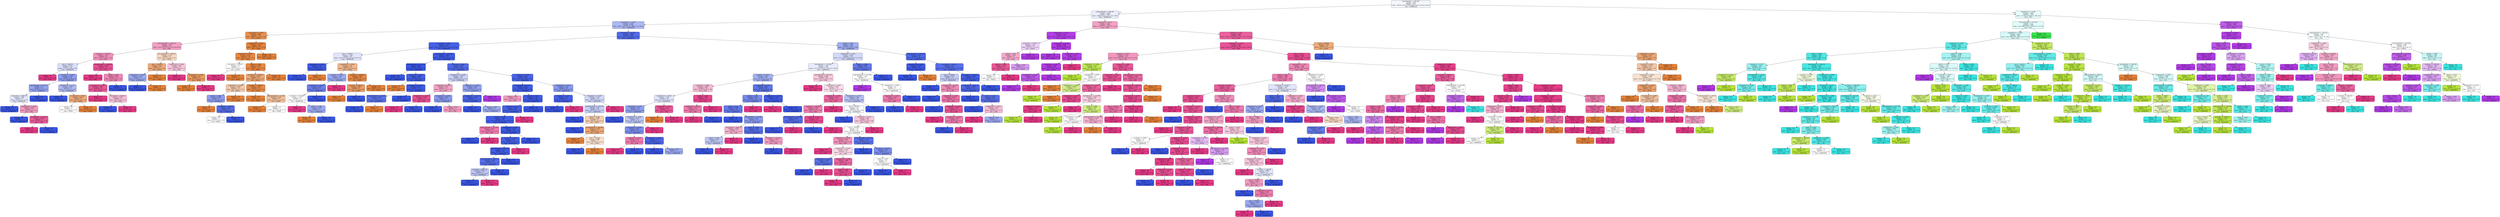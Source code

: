 digraph Tree {
node [shape=box, style="filled, rounded", color="black", fontname="helvetica"] ;
edge [fontname="helvetica"] ;
0 [label="equivdiameter <= 264.402\nentropy = 2.65\nsamples = 4312\nvalue = [970.0, 672.0, 278.0, 818.0, 1731.0, 922.0, 1414.0]\nclass = DERMASON", fillcolor="#f3f5fd"] ;
1 [label="majoraxislength <= 280.397\nentropy = 1.958\nsamples = 2954\nvalue = [966, 54, 0, 4, 1731, 523, 1394]\nclass = DERMASON", fillcolor="#ebeefc"] ;
0 -> 1 [labeldistance=2.5, labelangle=45, headlabel="True"] ;
2 [label="shapefactor1 <= 0.007\nentropy = 1.285\nsamples = 1756\nvalue = [863.0, 0.0, 0.0, 1.0, 1661.0, 7.0, 224.0]\nclass = DERMASON", fillcolor="#acb8f4"] ;
1 -> 2 ;
3 [label="compactness <= 0.855\nentropy = 0.601\nsamples = 587\nvalue = [809, 0, 0, 1, 32, 0, 65]\nclass = SEKER", fillcolor="#e89050"] ;
2 -> 3 ;
4 [label="minoraxislength <= 194.612\nentropy = 1.326\nsamples = 67\nvalue = [14.0, 0.0, 0.0, 0.0, 25.0, 0.0, 62.0]\nclass = SIRA", fillcolor="#f29fc4"] ;
3 -> 4 ;
5 [label="perimeter <= 744.301\nentropy = 1.071\nsamples = 54\nvalue = [3, 0, 0, 0, 23, 0, 55]\nclass = SIRA", fillcolor="#f192bc"] ;
4 -> 5 ;
6 [label="area <= 38815.0\nentropy = 1.326\nsamples = 23\nvalue = [3, 0, 0, 0, 18, 0, 14]\nclass = DERMASON", fillcolor="#d9dffa"] ;
5 -> 6 ;
7 [label="entropy = 0.0\nsamples = 4\nvalue = [0, 0, 0, 0, 0, 0, 8]\nclass = SIRA", fillcolor="#e53986"] ;
6 -> 7 ;
8 [label="roundness <= 0.936\nentropy = 1.224\nsamples = 19\nvalue = [3, 0, 0, 0, 18, 0, 6]\nclass = DERMASON", fillcolor="#8e9ef0"] ;
6 -> 8 ;
9 [label="majoraxislength <= 270.371\nentropy = 0.9\nsamples = 13\nvalue = [0, 0, 0, 0, 13, 0, 6]\nclass = DERMASON", fillcolor="#94a4f1"] ;
8 -> 9 ;
10 [label="convexarea <= 39977.5\nentropy = 0.996\nsamples = 9\nvalue = [0, 0, 0, 0, 7, 0, 6]\nclass = DERMASON", fillcolor="#e3e7fb"] ;
9 -> 10 ;
11 [label="entropy = 0.0\nsamples = 3\nvalue = [0, 0, 0, 0, 4, 0, 0]\nclass = DERMASON", fillcolor="#3956e5"] ;
10 -> 11 ;
12 [label="shapefactor4 <= 0.997\nentropy = 0.918\nsamples = 6\nvalue = [0, 0, 0, 0, 3, 0, 6]\nclass = SIRA", fillcolor="#f29cc2"] ;
10 -> 12 ;
13 [label="entropy = 0.0\nsamples = 1\nvalue = [0, 0, 0, 0, 2, 0, 0]\nclass = DERMASON", fillcolor="#3956e5"] ;
12 -> 13 ;
14 [label="equivdiameter <= 227.823\nentropy = 0.592\nsamples = 5\nvalue = [0, 0, 0, 0, 1, 0, 6]\nclass = SIRA", fillcolor="#e95a9a"] ;
12 -> 14 ;
15 [label="entropy = 0.0\nsamples = 4\nvalue = [0, 0, 0, 0, 0, 0, 6]\nclass = SIRA", fillcolor="#e53986"] ;
14 -> 15 ;
16 [label="entropy = 0.0\nsamples = 1\nvalue = [0, 0, 0, 0, 1, 0, 0]\nclass = DERMASON", fillcolor="#3956e5"] ;
14 -> 16 ;
17 [label="entropy = 0.0\nsamples = 4\nvalue = [0, 0, 0, 0, 6, 0, 0]\nclass = DERMASON", fillcolor="#3956e5"] ;
9 -> 17 ;
18 [label="shapefactor3 <= 0.711\nentropy = 0.954\nsamples = 6\nvalue = [3, 0, 0, 0, 5, 0, 0]\nclass = DERMASON", fillcolor="#b0bbf5"] ;
8 -> 18 ;
19 [label="entropy = 0.0\nsamples = 2\nvalue = [0, 0, 0, 0, 4, 0, 0]\nclass = DERMASON", fillcolor="#3956e5"] ;
18 -> 19 ;
20 [label="eccentricity <= 0.694\nentropy = 0.811\nsamples = 4\nvalue = [3, 0, 0, 0, 1, 0, 0]\nclass = SEKER", fillcolor="#eeab7b"] ;
18 -> 20 ;
21 [label="entropy = 1.0\nsamples = 2\nvalue = [1, 0, 0, 0, 1, 0, 0]\nclass = SEKER", fillcolor="#ffffff"] ;
20 -> 21 ;
22 [label="entropy = 0.0\nsamples = 2\nvalue = [2, 0, 0, 0, 0, 0, 0]\nclass = SEKER", fillcolor="#e58139"] ;
20 -> 22 ;
23 [label="minoraxislength <= 190.802\nentropy = 0.496\nsamples = 31\nvalue = [0, 0, 0, 0, 5, 0, 41]\nclass = SIRA", fillcolor="#e85195"] ;
5 -> 23 ;
24 [label="entropy = 0.0\nsamples = 19\nvalue = [0, 0, 0, 0, 0, 0, 28]\nclass = SIRA", fillcolor="#e53986"] ;
23 -> 24 ;
25 [label="solidity <= 0.99\nentropy = 0.852\nsamples = 12\nvalue = [0, 0, 0, 0, 5, 0, 13]\nclass = SIRA", fillcolor="#ef85b5"] ;
23 -> 25 ;
26 [label="shapefactor4 <= 0.995\nentropy = 0.567\nsamples = 10\nvalue = [0, 0, 0, 0, 2, 0, 13]\nclass = SIRA", fillcolor="#e95799"] ;
25 -> 26 ;
27 [label="entropy = 0.0\nsamples = 6\nvalue = [0, 0, 0, 0, 0, 0, 10]\nclass = SIRA", fillcolor="#e53986"] ;
26 -> 27 ;
28 [label="convexarea <= 41976.5\nentropy = 0.971\nsamples = 4\nvalue = [0, 0, 0, 0, 2, 0, 3]\nclass = SIRA", fillcolor="#f6bdd7"] ;
26 -> 28 ;
29 [label="entropy = 0.0\nsamples = 2\nvalue = [0, 0, 0, 0, 2, 0, 0]\nclass = DERMASON", fillcolor="#3956e5"] ;
28 -> 29 ;
30 [label="entropy = 0.0\nsamples = 2\nvalue = [0, 0, 0, 0, 0, 0, 3]\nclass = SIRA", fillcolor="#e53986"] ;
28 -> 30 ;
31 [label="entropy = 0.0\nsamples = 2\nvalue = [0, 0, 0, 0, 3, 0, 0]\nclass = DERMASON", fillcolor="#3956e5"] ;
25 -> 31 ;
32 [label="minoraxislength <= 196.617\nentropy = 1.337\nsamples = 13\nvalue = [11, 0, 0, 0, 2, 0, 7]\nclass = SEKER", fillcolor="#f7d8c2"] ;
4 -> 32 ;
33 [label="area <= 42032.0\nentropy = 0.811\nsamples = 5\nvalue = [6, 0, 0, 0, 2, 0, 0]\nclass = SEKER", fillcolor="#eeab7b"] ;
32 -> 33 ;
34 [label="shapefactor1 <= 0.007\nentropy = 0.918\nsamples = 3\nvalue = [1, 0, 0, 0, 2, 0, 0]\nclass = DERMASON", fillcolor="#9caaf2"] ;
33 -> 34 ;
35 [label="entropy = 0.0\nsamples = 2\nvalue = [0, 0, 0, 0, 2, 0, 0]\nclass = DERMASON", fillcolor="#3956e5"] ;
34 -> 35 ;
36 [label="entropy = 0.0\nsamples = 1\nvalue = [1, 0, 0, 0, 0, 0, 0]\nclass = SEKER", fillcolor="#e58139"] ;
34 -> 36 ;
37 [label="entropy = 0.0\nsamples = 2\nvalue = [5, 0, 0, 0, 0, 0, 0]\nclass = SEKER", fillcolor="#e58139"] ;
33 -> 37 ;
38 [label="shapefactor4 <= 0.996\nentropy = 0.98\nsamples = 8\nvalue = [5, 0, 0, 0, 0, 0, 7]\nclass = SIRA", fillcolor="#f8c6dc"] ;
32 -> 38 ;
39 [label="entropy = 0.0\nsamples = 3\nvalue = [0, 0, 0, 0, 0, 0, 6]\nclass = SIRA", fillcolor="#e53986"] ;
38 -> 39 ;
40 [label="aspectration <= 1.382\nentropy = 0.65\nsamples = 5\nvalue = [5, 0, 0, 0, 0, 0, 1]\nclass = SEKER", fillcolor="#ea9a61"] ;
38 -> 40 ;
41 [label="entropy = 0.0\nsamples = 4\nvalue = [5, 0, 0, 0, 0, 0, 0]\nclass = SEKER", fillcolor="#e58139"] ;
40 -> 41 ;
42 [label="entropy = 0.0\nsamples = 1\nvalue = [0, 0, 0, 0, 0, 0, 1]\nclass = SIRA", fillcolor="#e53986"] ;
40 -> 42 ;
43 [label="shapefactor2 <= 0.002\nentropy = 0.121\nsamples = 520\nvalue = [795, 0, 0, 1, 7, 0, 3]\nclass = SEKER", fillcolor="#e5833c"] ;
3 -> 43 ;
44 [label="shapefactor4 <= 0.994\nentropy = 0.415\nsamples = 124\nvalue = [165, 0, 0, 1, 7, 0, 3]\nclass = SEKER", fillcolor="#e78946"] ;
43 -> 44 ;
45 [label="convexarea <= 43022.0\nentropy = 1.0\nsamples = 3\nvalue = [3, 0, 0, 0, 0, 0, 3]\nclass = SEKER", fillcolor="#ffffff"] ;
44 -> 45 ;
46 [label="entropy = 0.0\nsamples = 2\nvalue = [0, 0, 0, 0, 0, 0, 3]\nclass = SIRA", fillcolor="#e53986"] ;
45 -> 46 ;
47 [label="entropy = 0.0\nsamples = 1\nvalue = [3, 0, 0, 0, 0, 0, 0]\nclass = SEKER", fillcolor="#e58139"] ;
45 -> 47 ;
48 [label="extent <= 0.748\nentropy = 0.299\nsamples = 121\nvalue = [162, 0, 0, 1, 7, 0, 0]\nclass = SEKER", fillcolor="#e68743"] ;
44 -> 48 ;
49 [label="convexarea <= 42185.0\nentropy = 0.915\nsamples = 25\nvalue = [26, 0, 0, 1, 7, 0, 0]\nclass = SEKER", fillcolor="#eda674"] ;
48 -> 49 ;
50 [label="shapefactor4 <= 0.998\nentropy = 0.949\nsamples = 13\nvalue = [12, 0, 0, 0, 7, 0, 0]\nclass = SEKER", fillcolor="#f4caac"] ;
49 -> 50 ;
51 [label="solidity <= 0.988\nentropy = 0.881\nsamples = 8\nvalue = [3, 0, 0, 0, 7, 0, 0]\nclass = DERMASON", fillcolor="#8e9ef0"] ;
50 -> 51 ;
52 [label="entropy = 0.0\nsamples = 2\nvalue = [2, 0, 0, 0, 0, 0, 0]\nclass = SEKER", fillcolor="#e58139"] ;
51 -> 52 ;
53 [label="convexarea <= 39034.0\nentropy = 0.544\nsamples = 6\nvalue = [1, 0, 0, 0, 7, 0, 0]\nclass = DERMASON", fillcolor="#556ee9"] ;
51 -> 53 ;
54 [label="entropy = 1.0\nsamples = 2\nvalue = [1, 0, 0, 0, 1, 0, 0]\nclass = SEKER", fillcolor="#ffffff"] ;
53 -> 54 ;
55 [label="entropy = 0.0\nsamples = 4\nvalue = [0, 0, 0, 0, 6, 0, 0]\nclass = DERMASON", fillcolor="#3956e5"] ;
53 -> 55 ;
56 [label="entropy = 0.0\nsamples = 5\nvalue = [9, 0, 0, 0, 0, 0, 0]\nclass = SEKER", fillcolor="#e58139"] ;
50 -> 56 ;
57 [label="perimeter <= 788.092\nentropy = 0.353\nsamples = 12\nvalue = [14, 0, 0, 1, 0, 0, 0]\nclass = SEKER", fillcolor="#e78a47"] ;
49 -> 57 ;
58 [label="entropy = 0.0\nsamples = 9\nvalue = [12, 0, 0, 0, 0, 0, 0]\nclass = SEKER", fillcolor="#e58139"] ;
57 -> 58 ;
59 [label="majoraxislength <= 273.58\nentropy = 0.918\nsamples = 3\nvalue = [2, 0, 0, 1, 0, 0, 0]\nclass = SEKER", fillcolor="#f2c09c"] ;
57 -> 59 ;
60 [label="entropy = 0.0\nsamples = 1\nvalue = [1, 0, 0, 0, 0, 0, 0]\nclass = SEKER", fillcolor="#e58139"] ;
59 -> 60 ;
61 [label="entropy = 1.0\nsamples = 2\nvalue = [1, 0, 0, 1, 0, 0, 0]\nclass = SEKER", fillcolor="#ffffff"] ;
59 -> 61 ;
62 [label="entropy = 0.0\nsamples = 96\nvalue = [136, 0, 0, 0, 0, 0, 0]\nclass = SEKER", fillcolor="#e58139"] ;
48 -> 62 ;
63 [label="entropy = 0.0\nsamples = 396\nvalue = [630, 0, 0, 0, 0, 0, 0]\nclass = SEKER", fillcolor="#e58139"] ;
43 -> 63 ;
64 [label="convexarea <= 36594.5\nentropy = 0.645\nsamples = 1169\nvalue = [54, 0, 0, 0, 1629, 7, 159]\nclass = DERMASON", fillcolor="#536ce8"] ;
2 -> 64 ;
65 [label="eccentricity <= 0.655\nentropy = 0.397\nsamples = 931\nvalue = [52.0, 0.0, 0.0, 0.0, 1376.0, 5.0, 30.0]\nclass = DERMASON", fillcolor="#4560e7"] ;
64 -> 65 ;
66 [label="area <= 30900.5\nentropy = 1.246\nsamples = 58\nvalue = [39.0, 0.0, 0.0, 0.0, 47.0, 0.0, 5.0]\nclass = DERMASON", fillcolor="#e1e5fb"] ;
65 -> 66 ;
67 [label="shapefactor3 <= 0.825\nentropy = 0.187\nsamples = 25\nvalue = [1, 0, 0, 0, 34, 0, 0]\nclass = DERMASON", fillcolor="#3f5be6"] ;
66 -> 67 ;
68 [label="entropy = 0.0\nsamples = 24\nvalue = [0, 0, 0, 0, 34, 0, 0]\nclass = DERMASON", fillcolor="#3956e5"] ;
67 -> 68 ;
69 [label="entropy = 0.0\nsamples = 1\nvalue = [1, 0, 0, 0, 0, 0, 0]\nclass = SEKER", fillcolor="#e58139"] ;
67 -> 69 ;
70 [label="shapefactor4 <= 0.997\nentropy = 1.18\nsamples = 33\nvalue = [38, 0, 0, 0, 13, 0, 5]\nclass = SEKER", fillcolor="#f0b68c"] ;
66 -> 70 ;
71 [label="roundness <= 0.951\nentropy = 1.166\nsamples = 8\nvalue = [1, 0, 0, 0, 11, 0, 5]\nclass = DERMASON", fillcolor="#9caaf2"] ;
70 -> 71 ;
72 [label="shapefactor2 <= 0.003\nentropy = 0.946\nsamples = 7\nvalue = [1, 0, 0, 0, 11, 0, 2]\nclass = DERMASON", fillcolor="#6b80ec"] ;
71 -> 72 ;
73 [label="perimeter <= 672.663\nentropy = 1.522\nsamples = 4\nvalue = [1, 0, 0, 0, 2, 0, 2]\nclass = DERMASON", fillcolor="#ffffff"] ;
72 -> 73 ;
74 [label="entropy = 0.0\nsamples = 1\nvalue = [0, 0, 0, 0, 0, 0, 2]\nclass = SIRA", fillcolor="#e53986"] ;
73 -> 74 ;
75 [label="extent <= 0.766\nentropy = 0.918\nsamples = 3\nvalue = [1, 0, 0, 0, 2, 0, 0]\nclass = DERMASON", fillcolor="#9caaf2"] ;
73 -> 75 ;
76 [label="entropy = 0.0\nsamples = 1\nvalue = [1, 0, 0, 0, 0, 0, 0]\nclass = SEKER", fillcolor="#e58139"] ;
75 -> 76 ;
77 [label="entropy = 0.0\nsamples = 2\nvalue = [0, 0, 0, 0, 2, 0, 0]\nclass = DERMASON", fillcolor="#3956e5"] ;
75 -> 77 ;
78 [label="entropy = 0.0\nsamples = 3\nvalue = [0, 0, 0, 0, 9, 0, 0]\nclass = DERMASON", fillcolor="#3956e5"] ;
72 -> 78 ;
79 [label="entropy = 0.0\nsamples = 1\nvalue = [0, 0, 0, 0, 0, 0, 3]\nclass = SIRA", fillcolor="#e53986"] ;
71 -> 79 ;
80 [label="perimeter <= 645.043\nentropy = 0.292\nsamples = 25\nvalue = [37, 0, 0, 0, 2, 0, 0]\nclass = SEKER", fillcolor="#e68844"] ;
70 -> 80 ;
81 [label="perimeter <= 644.727\nentropy = 0.684\nsamples = 6\nvalue = [9, 0, 0, 0, 2, 0, 0]\nclass = SEKER", fillcolor="#eb9d65"] ;
80 -> 81 ;
82 [label="entropy = 0.0\nsamples = 5\nvalue = [9, 0, 0, 0, 0, 0, 0]\nclass = SEKER", fillcolor="#e58139"] ;
81 -> 82 ;
83 [label="entropy = 0.0\nsamples = 1\nvalue = [0, 0, 0, 0, 2, 0, 0]\nclass = DERMASON", fillcolor="#3956e5"] ;
81 -> 83 ;
84 [label="entropy = 0.0\nsamples = 19\nvalue = [28, 0, 0, 0, 0, 0, 0]\nclass = SEKER", fillcolor="#e58139"] ;
80 -> 84 ;
85 [label="equivdiameter <= 206.566\nentropy = 0.243\nsamples = 873\nvalue = [13, 0, 0, 0, 1329, 5, 25]\nclass = DERMASON", fillcolor="#3f5be6"] ;
65 -> 85 ;
86 [label="minoraxislength <= 171.155\nentropy = 0.021\nsamples = 643\nvalue = [2, 0, 0, 0, 990, 0, 0]\nclass = DERMASON", fillcolor="#3956e5"] ;
85 -> 86 ;
87 [label="entropy = 0.0\nsamples = 615\nvalue = [0, 0, 0, 0, 952, 0, 0]\nclass = DERMASON", fillcolor="#3956e5"] ;
86 -> 87 ;
88 [label="eccentricity <= 0.659\nentropy = 0.286\nsamples = 28\nvalue = [2, 0, 0, 0, 38, 0, 0]\nclass = DERMASON", fillcolor="#435fe6"] ;
86 -> 88 ;
89 [label="entropy = 0.0\nsamples = 1\nvalue = [1, 0, 0, 0, 0, 0, 0]\nclass = SEKER", fillcolor="#e58139"] ;
88 -> 89 ;
90 [label="perimeter <= 657.801\nentropy = 0.172\nsamples = 27\nvalue = [1, 0, 0, 0, 38, 0, 0]\nclass = DERMASON", fillcolor="#3e5ae6"] ;
88 -> 90 ;
91 [label="majoraxislength <= 235.999\nentropy = 0.592\nsamples = 4\nvalue = [1, 0, 0, 0, 6, 0, 0]\nclass = DERMASON", fillcolor="#5a72e9"] ;
90 -> 91 ;
92 [label="entropy = 0.0\nsamples = 3\nvalue = [0, 0, 0, 0, 6, 0, 0]\nclass = DERMASON", fillcolor="#3956e5"] ;
91 -> 92 ;
93 [label="entropy = 0.0\nsamples = 1\nvalue = [1, 0, 0, 0, 0, 0, 0]\nclass = SEKER", fillcolor="#e58139"] ;
91 -> 93 ;
94 [label="entropy = 0.0\nsamples = 23\nvalue = [0, 0, 0, 0, 32, 0, 0]\nclass = DERMASON", fillcolor="#3956e5"] ;
90 -> 94 ;
95 [label="roundness <= 0.882\nentropy = 0.635\nsamples = 230\nvalue = [11, 0, 0, 0, 339, 5, 25]\nclass = DERMASON", fillcolor="#506ae8"] ;
85 -> 95 ;
96 [label="shapefactor1 <= 0.008\nentropy = 1.434\nsamples = 22\nvalue = [0, 0, 0, 0, 17, 5, 11]\nclass = DERMASON", fillcolor="#c9d1f8"] ;
95 -> 96 ;
97 [label="compactness <= 0.798\nentropy = 0.937\nsamples = 11\nvalue = [0, 0, 0, 0, 6, 0, 11]\nclass = SIRA", fillcolor="#f3a5c8"] ;
96 -> 97 ;
98 [label="shapefactor4 <= 0.997\nentropy = 0.469\nsamples = 6\nvalue = [0, 0, 0, 0, 1, 0, 9]\nclass = SIRA", fillcolor="#e84f93"] ;
97 -> 98 ;
99 [label="entropy = 0.0\nsamples = 5\nvalue = [0, 0, 0, 0, 0, 0, 9]\nclass = SIRA", fillcolor="#e53986"] ;
98 -> 99 ;
100 [label="entropy = 0.0\nsamples = 1\nvalue = [0, 0, 0, 0, 1, 0, 0]\nclass = DERMASON", fillcolor="#3956e5"] ;
98 -> 100 ;
101 [label="compactness <= 0.801\nentropy = 0.863\nsamples = 5\nvalue = [0, 0, 0, 0, 5, 0, 2]\nclass = DERMASON", fillcolor="#889aef"] ;
97 -> 101 ;
102 [label="entropy = 0.0\nsamples = 3\nvalue = [0, 0, 0, 0, 4, 0, 0]\nclass = DERMASON", fillcolor="#3956e5"] ;
101 -> 102 ;
103 [label="entropy = 0.918\nsamples = 2\nvalue = [0, 0, 0, 0, 1, 0, 2]\nclass = SIRA", fillcolor="#f29cc2"] ;
101 -> 103 ;
104 [label="shapefactor1 <= 0.008\nentropy = 0.896\nsamples = 11\nvalue = [0, 0, 0, 0, 11, 5, 0]\nclass = DERMASON", fillcolor="#93a3f1"] ;
96 -> 104 ;
105 [label="equivdiameter <= 210.773\nentropy = 0.414\nsamples = 7\nvalue = [0, 0, 0, 0, 11, 1, 0]\nclass = DERMASON", fillcolor="#4b65e7"] ;
104 -> 105 ;
106 [label="entropy = 0.0\nsamples = 5\nvalue = [0, 0, 0, 0, 9, 0, 0]\nclass = DERMASON", fillcolor="#3956e5"] ;
105 -> 106 ;
107 [label="entropy = 0.918\nsamples = 2\nvalue = [0, 0, 0, 0, 2, 1, 0]\nclass = DERMASON", fillcolor="#9caaf2"] ;
105 -> 107 ;
108 [label="entropy = 0.0\nsamples = 4\nvalue = [0, 0, 0, 0, 0, 4, 0]\nclass = HOROZ", fillcolor="#b139e5"] ;
104 -> 108 ;
109 [label="roundness <= 0.934\nentropy = 0.445\nsamples = 208\nvalue = [11, 0, 0, 0, 322, 0, 14]\nclass = DERMASON", fillcolor="#4863e7"] ;
95 -> 109 ;
110 [label="aspectration <= 1.345\nentropy = 0.242\nsamples = 184\nvalue = [1, 0, 0, 0, 291, 0, 10]\nclass = DERMASON", fillcolor="#405ce6"] ;
109 -> 110 ;
111 [label="entropy = 0.918\nsamples = 2\nvalue = [1, 0, 0, 0, 0, 0, 2]\nclass = SIRA", fillcolor="#f29cc2"] ;
110 -> 111 ;
112 [label="roundness <= 0.91\nentropy = 0.178\nsamples = 182\nvalue = [0, 0, 0, 0, 291, 0, 8]\nclass = DERMASON", fillcolor="#3e5be6"] ;
110 -> 112 ;
113 [label="roundness <= 0.91\nentropy = 0.302\nsamples = 89\nvalue = [0, 0, 0, 0, 141, 0, 8]\nclass = DERMASON", fillcolor="#4460e6"] ;
112 -> 113 ;
114 [label="solidity <= 0.986\nentropy = 0.246\nsamples = 88\nvalue = [0.0, 0.0, 0.0, 0.0, 141.0, 0.0, 6.0]\nclass = DERMASON", fillcolor="#415de6"] ;
113 -> 114 ;
115 [label="majoraxislength <= 253.372\nentropy = 0.811\nsamples = 3\nvalue = [0, 0, 0, 0, 1, 0, 3]\nclass = SIRA", fillcolor="#ee7bae"] ;
114 -> 115 ;
116 [label="entropy = 0.0\nsamples = 1\nvalue = [0, 0, 0, 0, 1, 0, 0]\nclass = DERMASON", fillcolor="#3956e5"] ;
115 -> 116 ;
117 [label="entropy = 0.0\nsamples = 2\nvalue = [0, 0, 0, 0, 0, 0, 3]\nclass = SIRA", fillcolor="#e53986"] ;
115 -> 117 ;
118 [label="shapefactor4 <= 0.997\nentropy = 0.147\nsamples = 85\nvalue = [0, 0, 0, 0, 140, 0, 3]\nclass = DERMASON", fillcolor="#3d5ae6"] ;
114 -> 118 ;
119 [label="eccentricity <= 0.791\nentropy = 0.332\nsamples = 31\nvalue = [0, 0, 0, 0, 46, 0, 3]\nclass = DERMASON", fillcolor="#4661e7"] ;
118 -> 119 ;
120 [label="majoraxislength <= 256.254\nentropy = 0.25\nsamples = 30\nvalue = [0, 0, 0, 0, 46, 0, 2]\nclass = DERMASON", fillcolor="#425de6"] ;
119 -> 120 ;
121 [label="minoraxislength <= 168.752\nentropy = 0.544\nsamples = 9\nvalue = [0, 0, 0, 0, 14, 0, 2]\nclass = DERMASON", fillcolor="#556ee9"] ;
120 -> 121 ;
122 [label="perimeter <= 682.174\nentropy = 0.971\nsamples = 3\nvalue = [0, 0, 0, 0, 3, 0, 2]\nclass = DERMASON", fillcolor="#bdc7f6"] ;
121 -> 122 ;
123 [label="entropy = 0.0\nsamples = 1\nvalue = [0, 0, 0, 0, 3, 0, 0]\nclass = DERMASON", fillcolor="#3956e5"] ;
122 -> 123 ;
124 [label="entropy = 0.0\nsamples = 2\nvalue = [0, 0, 0, 0, 0, 0, 2]\nclass = SIRA", fillcolor="#e53986"] ;
122 -> 124 ;
125 [label="entropy = 0.0\nsamples = 6\nvalue = [0, 0, 0, 0, 11, 0, 0]\nclass = DERMASON", fillcolor="#3956e5"] ;
121 -> 125 ;
126 [label="entropy = 0.0\nsamples = 21\nvalue = [0, 0, 0, 0, 32, 0, 0]\nclass = DERMASON", fillcolor="#3956e5"] ;
120 -> 126 ;
127 [label="entropy = 0.0\nsamples = 1\nvalue = [0, 0, 0, 0, 0, 0, 1]\nclass = SIRA", fillcolor="#e53986"] ;
119 -> 127 ;
128 [label="entropy = 0.0\nsamples = 54\nvalue = [0, 0, 0, 0, 94, 0, 0]\nclass = DERMASON", fillcolor="#3956e5"] ;
118 -> 128 ;
129 [label="entropy = 0.0\nsamples = 1\nvalue = [0, 0, 0, 0, 0, 0, 2]\nclass = SIRA", fillcolor="#e53986"] ;
113 -> 129 ;
130 [label="entropy = 0.0\nsamples = 93\nvalue = [0, 0, 0, 0, 150, 0, 0]\nclass = DERMASON", fillcolor="#3956e5"] ;
112 -> 130 ;
131 [label="shapefactor3 <= 0.711\nentropy = 1.163\nsamples = 24\nvalue = [10, 0, 0, 0, 31, 0, 4]\nclass = DERMASON", fillcolor="#889aef"] ;
109 -> 131 ;
132 [label="roundness <= 0.946\nentropy = 0.31\nsamples = 9\nvalue = [0, 0, 0, 0, 17, 0, 1]\nclass = DERMASON", fillcolor="#4560e7"] ;
131 -> 132 ;
133 [label="entropy = 0.0\nsamples = 8\nvalue = [0, 0, 0, 0, 17, 0, 0]\nclass = DERMASON", fillcolor="#3956e5"] ;
132 -> 133 ;
134 [label="entropy = 0.0\nsamples = 1\nvalue = [0, 0, 0, 0, 0, 0, 1]\nclass = SIRA", fillcolor="#e53986"] ;
132 -> 134 ;
135 [label="shapefactor1 <= 0.007\nentropy = 1.374\nsamples = 15\nvalue = [10, 0, 0, 0, 14, 0, 3]\nclass = DERMASON", fillcolor="#d0d7f9"] ;
131 -> 135 ;
136 [label="majoraxislength <= 244.165\nentropy = 0.98\nsamples = 14\nvalue = [10, 0, 0, 0, 14, 0, 0]\nclass = DERMASON", fillcolor="#c6cff8"] ;
135 -> 136 ;
137 [label="entropy = 0.0\nsamples = 6\nvalue = [0, 0, 0, 0, 8, 0, 0]\nclass = DERMASON", fillcolor="#3956e5"] ;
136 -> 137 ;
138 [label="extent <= 0.762\nentropy = 0.954\nsamples = 8\nvalue = [10, 0, 0, 0, 6, 0, 0]\nclass = SEKER", fillcolor="#f5cdb0"] ;
136 -> 138 ;
139 [label="entropy = 0.0\nsamples = 2\nvalue = [0, 0, 0, 0, 3, 0, 0]\nclass = DERMASON", fillcolor="#3956e5"] ;
138 -> 139 ;
140 [label="equivdiameter <= 209.943\nentropy = 0.779\nsamples = 6\nvalue = [10, 0, 0, 0, 3, 0, 0]\nclass = SEKER", fillcolor="#eda774"] ;
138 -> 140 ;
141 [label="entropy = 0.0\nsamples = 2\nvalue = [6, 0, 0, 0, 0, 0, 0]\nclass = SEKER", fillcolor="#e58139"] ;
140 -> 141 ;
142 [label="area <= 35728.5\nentropy = 0.985\nsamples = 4\nvalue = [4, 0, 0, 0, 3, 0, 0]\nclass = SEKER", fillcolor="#f8e0ce"] ;
140 -> 142 ;
143 [label="entropy = 0.0\nsamples = 2\nvalue = [0, 0, 0, 0, 3, 0, 0]\nclass = DERMASON", fillcolor="#3956e5"] ;
142 -> 143 ;
144 [label="entropy = 0.0\nsamples = 2\nvalue = [4, 0, 0, 0, 0, 0, 0]\nclass = SEKER", fillcolor="#e58139"] ;
142 -> 144 ;
145 [label="entropy = 0.0\nsamples = 1\nvalue = [0, 0, 0, 0, 0, 0, 3]\nclass = SIRA", fillcolor="#e53986"] ;
135 -> 145 ;
146 [label="solidity <= 0.99\nentropy = 1.007\nsamples = 238\nvalue = [2, 0, 0, 0, 253, 2, 129]\nclass = DERMASON", fillcolor="#9fadf2"] ;
64 -> 146 ;
147 [label="shapefactor1 <= 0.007\nentropy = 1.074\nsamples = 175\nvalue = [1.0, 0.0, 0.0, 0.0, 154.0, 2.0, 119.0]\nclass = DERMASON", fillcolor="#d3d9f9"] ;
146 -> 147 ;
148 [label="equivdiameter <= 220.087\nentropy = 1.031\nsamples = 159\nvalue = [1.0, 0.0, 0.0, 0.0, 132.0, 0.0, 116.0]\nclass = DERMASON", fillcolor="#e7ebfc"] ;
147 -> 148 ;
149 [label="roundness <= 0.904\nentropy = 0.991\nsamples = 79\nvalue = [1, 0, 0, 0, 78, 0, 41]\nclass = DERMASON", fillcolor="#a2b0f3"] ;
148 -> 149 ;
150 [label="roundness <= 0.898\nentropy = 1.086\nsamples = 30\nvalue = [1, 0, 0, 0, 19, 0, 30]\nclass = SIRA", fillcolor="#f6b9d4"] ;
149 -> 150 ;
151 [label="shapefactor2 <= 0.002\nentropy = 1.156\nsamples = 20\nvalue = [1, 0, 0, 0, 18, 0, 15]\nclass = DERMASON", fillcolor="#e0e4fb"] ;
150 -> 151 ;
152 [label="aspectration <= 1.481\nentropy = 0.89\nsamples = 15\nvalue = [0, 0, 0, 0, 18, 0, 8]\nclass = DERMASON", fillcolor="#91a1f1"] ;
151 -> 152 ;
153 [label="entropy = 0.0\nsamples = 3\nvalue = [0, 0, 0, 0, 6, 0, 0]\nclass = DERMASON", fillcolor="#3956e5"] ;
152 -> 153 ;
154 [label="shapefactor2 <= 0.002\nentropy = 0.971\nsamples = 12\nvalue = [0, 0, 0, 0, 12, 0, 8]\nclass = DERMASON", fillcolor="#bdc7f6"] ;
152 -> 154 ;
155 [label="compactness <= 0.804\nentropy = 0.811\nsamples = 10\nvalue = [0, 0, 0, 0, 12, 0, 4]\nclass = DERMASON", fillcolor="#7b8eee"] ;
154 -> 155 ;
156 [label="eccentricity <= 0.764\nentropy = 0.811\nsamples = 3\nvalue = [0, 0, 0, 0, 1, 0, 3]\nclass = SIRA", fillcolor="#ee7bae"] ;
155 -> 156 ;
157 [label="entropy = 0.0\nsamples = 2\nvalue = [0, 0, 0, 0, 0, 0, 3]\nclass = SIRA", fillcolor="#e53986"] ;
156 -> 157 ;
158 [label="entropy = 0.0\nsamples = 1\nvalue = [0, 0, 0, 0, 1, 0, 0]\nclass = DERMASON", fillcolor="#3956e5"] ;
156 -> 158 ;
159 [label="shapefactor3 <= 0.663\nentropy = 0.414\nsamples = 7\nvalue = [0, 0, 0, 0, 11, 0, 1]\nclass = DERMASON", fillcolor="#4b65e7"] ;
155 -> 159 ;
160 [label="entropy = 0.0\nsamples = 5\nvalue = [0, 0, 0, 0, 9, 0, 0]\nclass = DERMASON", fillcolor="#3956e5"] ;
159 -> 160 ;
161 [label="entropy = 0.918\nsamples = 2\nvalue = [0, 0, 0, 0, 2, 0, 1]\nclass = DERMASON", fillcolor="#9caaf2"] ;
159 -> 161 ;
162 [label="entropy = 0.0\nsamples = 2\nvalue = [0, 0, 0, 0, 0, 0, 4]\nclass = SIRA", fillcolor="#e53986"] ;
154 -> 162 ;
163 [label="aspectration <= 1.403\nentropy = 0.544\nsamples = 5\nvalue = [1, 0, 0, 0, 0, 0, 7]\nclass = SIRA", fillcolor="#e95597"] ;
151 -> 163 ;
164 [label="entropy = 0.0\nsamples = 1\nvalue = [1, 0, 0, 0, 0, 0, 0]\nclass = SEKER", fillcolor="#e58139"] ;
163 -> 164 ;
165 [label="entropy = 0.0\nsamples = 4\nvalue = [0, 0, 0, 0, 0, 0, 7]\nclass = SIRA", fillcolor="#e53986"] ;
163 -> 165 ;
166 [label="solidity <= 0.988\nentropy = 0.337\nsamples = 10\nvalue = [0, 0, 0, 0, 1, 0, 15]\nclass = SIRA", fillcolor="#e7468e"] ;
150 -> 166 ;
167 [label="shapefactor1 <= 0.007\nentropy = 0.811\nsamples = 3\nvalue = [0, 0, 0, 0, 1, 0, 3]\nclass = SIRA", fillcolor="#ee7bae"] ;
166 -> 167 ;
168 [label="entropy = 0.0\nsamples = 2\nvalue = [0, 0, 0, 0, 0, 0, 3]\nclass = SIRA", fillcolor="#e53986"] ;
167 -> 168 ;
169 [label="entropy = 0.0\nsamples = 1\nvalue = [0, 0, 0, 0, 1, 0, 0]\nclass = DERMASON", fillcolor="#3956e5"] ;
167 -> 169 ;
170 [label="entropy = 0.0\nsamples = 7\nvalue = [0, 0, 0, 0, 0, 0, 12]\nclass = SIRA", fillcolor="#e53986"] ;
166 -> 170 ;
171 [label="eccentricity <= 0.735\nentropy = 0.627\nsamples = 49\nvalue = [0, 0, 0, 0, 59, 0, 11]\nclass = DERMASON", fillcolor="#5e76ea"] ;
149 -> 171 ;
172 [label="solidity <= 0.99\nentropy = 0.782\nsamples = 32\nvalue = [0, 0, 0, 0, 33, 0, 10]\nclass = DERMASON", fillcolor="#7589ed"] ;
171 -> 172 ;
173 [label="extent <= 0.75\nentropy = 0.669\nsamples = 30\nvalue = [0, 0, 0, 0, 33, 0, 7]\nclass = DERMASON", fillcolor="#637aeb"] ;
172 -> 173 ;
174 [label="entropy = 0.0\nsamples = 12\nvalue = [0, 0, 0, 0, 16, 0, 0]\nclass = DERMASON", fillcolor="#3956e5"] ;
173 -> 174 ;
175 [label="equivdiameter <= 216.04\nentropy = 0.871\nsamples = 18\nvalue = [0, 0, 0, 0, 17, 0, 7]\nclass = DERMASON", fillcolor="#8b9cf0"] ;
173 -> 175 ;
176 [label="convexarea <= 36971.0\nentropy = 0.954\nsamples = 7\nvalue = [0, 0, 0, 0, 3, 0, 5]\nclass = SIRA", fillcolor="#f5b0cf"] ;
175 -> 176 ;
177 [label="extent <= 0.769\nentropy = 0.971\nsamples = 5\nvalue = [0, 0, 0, 0, 3, 0, 2]\nclass = DERMASON", fillcolor="#bdc7f6"] ;
176 -> 177 ;
178 [label="entropy = 0.0\nsamples = 3\nvalue = [0, 0, 0, 0, 3, 0, 0]\nclass = DERMASON", fillcolor="#3956e5"] ;
177 -> 178 ;
179 [label="entropy = 0.0\nsamples = 2\nvalue = [0, 0, 0, 0, 0, 0, 2]\nclass = SIRA", fillcolor="#e53986"] ;
177 -> 179 ;
180 [label="entropy = 0.0\nsamples = 2\nvalue = [0, 0, 0, 0, 0, 0, 3]\nclass = SIRA", fillcolor="#e53986"] ;
176 -> 180 ;
181 [label="extent <= 0.796\nentropy = 0.544\nsamples = 11\nvalue = [0, 0, 0, 0, 14, 0, 2]\nclass = DERMASON", fillcolor="#556ee9"] ;
175 -> 181 ;
182 [label="entropy = 0.0\nsamples = 8\nvalue = [0, 0, 0, 0, 13, 0, 0]\nclass = DERMASON", fillcolor="#3956e5"] ;
181 -> 182 ;
183 [label="perimeter <= 713.724\nentropy = 0.918\nsamples = 3\nvalue = [0, 0, 0, 0, 1, 0, 2]\nclass = SIRA", fillcolor="#f29cc2"] ;
181 -> 183 ;
184 [label="entropy = 0.0\nsamples = 1\nvalue = [0, 0, 0, 0, 1, 0, 0]\nclass = DERMASON", fillcolor="#3956e5"] ;
183 -> 184 ;
185 [label="entropy = 0.0\nsamples = 2\nvalue = [0, 0, 0, 0, 0, 0, 2]\nclass = SIRA", fillcolor="#e53986"] ;
183 -> 185 ;
186 [label="entropy = 0.0\nsamples = 2\nvalue = [0, 0, 0, 0, 0, 0, 3]\nclass = SIRA", fillcolor="#e53986"] ;
172 -> 186 ;
187 [label="shapefactor4 <= 0.995\nentropy = 0.229\nsamples = 17\nvalue = [0, 0, 0, 0, 26, 0, 1]\nclass = DERMASON", fillcolor="#415de6"] ;
171 -> 187 ;
188 [label="entropy = 0.0\nsamples = 1\nvalue = [0, 0, 0, 0, 0, 0, 1]\nclass = SIRA", fillcolor="#e53986"] ;
187 -> 188 ;
189 [label="entropy = 0.0\nsamples = 16\nvalue = [0, 0, 0, 0, 26, 0, 0]\nclass = DERMASON", fillcolor="#3956e5"] ;
187 -> 189 ;
190 [label="equivdiameter <= 220.379\nentropy = 0.981\nsamples = 80\nvalue = [0, 0, 0, 0, 54, 0, 75]\nclass = SIRA", fillcolor="#f8c8dd"] ;
148 -> 190 ;
191 [label="entropy = 0.0\nsamples = 5\nvalue = [0, 0, 0, 0, 0, 0, 10]\nclass = SIRA", fillcolor="#e53986"] ;
190 -> 191 ;
192 [label="shapefactor4 <= 0.997\nentropy = 0.994\nsamples = 75\nvalue = [0, 0, 0, 0, 54, 0, 65]\nclass = SIRA", fillcolor="#fbddeb"] ;
190 -> 192 ;
193 [label="shapefactor4 <= 0.996\nentropy = 0.713\nsamples = 31\nvalue = [0, 0, 0, 0, 9, 0, 37]\nclass = SIRA", fillcolor="#eb69a3"] ;
192 -> 193 ;
194 [label="perimeter <= 739.805\nentropy = 0.834\nsamples = 25\nvalue = [0, 0, 0, 0, 9, 0, 25]\nclass = SIRA", fillcolor="#ee80b2"] ;
193 -> 194 ;
195 [label="minoraxislength <= 185.618\nentropy = 0.544\nsamples = 8\nvalue = [0, 0, 0, 0, 7, 0, 1]\nclass = DERMASON", fillcolor="#556ee9"] ;
194 -> 195 ;
196 [label="entropy = 0.0\nsamples = 7\nvalue = [0, 0, 0, 0, 7, 0, 0]\nclass = DERMASON", fillcolor="#3956e5"] ;
195 -> 196 ;
197 [label="entropy = 0.0\nsamples = 1\nvalue = [0, 0, 0, 0, 0, 0, 1]\nclass = SIRA", fillcolor="#e53986"] ;
195 -> 197 ;
198 [label="eccentricity <= 0.72\nentropy = 0.391\nsamples = 17\nvalue = [0, 0, 0, 0, 2, 0, 24]\nclass = SIRA", fillcolor="#e74990"] ;
194 -> 198 ;
199 [label="entropy = 0.0\nsamples = 1\nvalue = [0, 0, 0, 0, 2, 0, 0]\nclass = DERMASON", fillcolor="#3956e5"] ;
198 -> 199 ;
200 [label="entropy = 0.0\nsamples = 16\nvalue = [0, 0, 0, 0, 0, 0, 24]\nclass = SIRA", fillcolor="#e53986"] ;
198 -> 200 ;
201 [label="entropy = 0.0\nsamples = 6\nvalue = [0, 0, 0, 0, 0, 0, 12]\nclass = SIRA", fillcolor="#e53986"] ;
193 -> 201 ;
202 [label="shapefactor1 <= 0.007\nentropy = 0.961\nsamples = 44\nvalue = [0, 0, 0, 0, 45, 0, 28]\nclass = DERMASON", fillcolor="#b4bff5"] ;
192 -> 202 ;
203 [label="area <= 38520.0\nentropy = 1.0\nsamples = 35\nvalue = [0, 0, 0, 0, 29, 0, 28]\nclass = DERMASON", fillcolor="#f8f9fe"] ;
202 -> 203 ;
204 [label="entropy = 0.0\nsamples = 6\nvalue = [0, 0, 0, 0, 9, 0, 0]\nclass = DERMASON", fillcolor="#3956e5"] ;
203 -> 204 ;
205 [label="eccentricity <= 0.747\nentropy = 0.98\nsamples = 29\nvalue = [0, 0, 0, 0, 20, 0, 28]\nclass = SIRA", fillcolor="#f8c6dc"] ;
203 -> 205 ;
206 [label="area <= 39343.0\nentropy = 1.0\nsamples = 25\nvalue = [0, 0, 0, 0, 20, 0, 20]\nclass = DERMASON", fillcolor="#ffffff"] ;
205 -> 206 ;
207 [label="shapefactor3 <= 0.678\nentropy = 0.89\nsamples = 16\nvalue = [0, 0, 0, 0, 8, 0, 18]\nclass = SIRA", fillcolor="#f191bc"] ;
206 -> 207 ;
208 [label="entropy = 0.0\nsamples = 5\nvalue = [0, 0, 0, 0, 0, 0, 8]\nclass = SIRA", fillcolor="#e53986"] ;
207 -> 208 ;
209 [label="shapefactor2 <= 0.002\nentropy = 0.991\nsamples = 11\nvalue = [0, 0, 0, 0, 8, 0, 10]\nclass = SIRA", fillcolor="#fad7e7"] ;
207 -> 209 ;
210 [label="shapefactor3 <= 0.681\nentropy = 0.592\nsamples = 4\nvalue = [0, 0, 0, 0, 6, 0, 1]\nclass = DERMASON", fillcolor="#5a72e9"] ;
209 -> 210 ;
211 [label="entropy = 0.0\nsamples = 3\nvalue = [0, 0, 0, 0, 6, 0, 0]\nclass = DERMASON", fillcolor="#3956e5"] ;
210 -> 211 ;
212 [label="entropy = 0.0\nsamples = 1\nvalue = [0, 0, 0, 0, 0, 0, 1]\nclass = SIRA", fillcolor="#e53986"] ;
210 -> 212 ;
213 [label="shapefactor4 <= 0.998\nentropy = 0.684\nsamples = 7\nvalue = [0, 0, 0, 0, 2, 0, 9]\nclass = SIRA", fillcolor="#eb65a1"] ;
209 -> 213 ;
214 [label="solidity <= 0.99\nentropy = 0.469\nsamples = 6\nvalue = [0, 0, 0, 0, 1, 0, 9]\nclass = SIRA", fillcolor="#e84f93"] ;
213 -> 214 ;
215 [label="entropy = 0.0\nsamples = 5\nvalue = [0, 0, 0, 0, 0, 0, 9]\nclass = SIRA", fillcolor="#e53986"] ;
214 -> 215 ;
216 [label="entropy = 0.0\nsamples = 1\nvalue = [0, 0, 0, 0, 1, 0, 0]\nclass = DERMASON", fillcolor="#3956e5"] ;
214 -> 216 ;
217 [label="entropy = 0.0\nsamples = 1\nvalue = [0, 0, 0, 0, 1, 0, 0]\nclass = DERMASON", fillcolor="#3956e5"] ;
213 -> 217 ;
218 [label="minoraxislength <= 185.693\nentropy = 0.592\nsamples = 9\nvalue = [0, 0, 0, 0, 12, 0, 2]\nclass = DERMASON", fillcolor="#5a72e9"] ;
206 -> 218 ;
219 [label="entropy = 0.0\nsamples = 3\nvalue = [0, 0, 0, 0, 6, 0, 0]\nclass = DERMASON", fillcolor="#3956e5"] ;
218 -> 219 ;
220 [label="roundness <= 0.914\nentropy = 0.811\nsamples = 6\nvalue = [0, 0, 0, 0, 6, 0, 2]\nclass = DERMASON", fillcolor="#7b8eee"] ;
218 -> 220 ;
221 [label="extent <= 0.763\nentropy = 1.0\nsamples = 3\nvalue = [0, 0, 0, 0, 2, 0, 2]\nclass = DERMASON", fillcolor="#ffffff"] ;
220 -> 221 ;
222 [label="entropy = 0.0\nsamples = 1\nvalue = [0, 0, 0, 0, 2, 0, 0]\nclass = DERMASON", fillcolor="#3956e5"] ;
221 -> 222 ;
223 [label="entropy = 0.0\nsamples = 2\nvalue = [0, 0, 0, 0, 0, 0, 2]\nclass = SIRA", fillcolor="#e53986"] ;
221 -> 223 ;
224 [label="entropy = 0.0\nsamples = 3\nvalue = [0, 0, 0, 0, 4, 0, 0]\nclass = DERMASON", fillcolor="#3956e5"] ;
220 -> 224 ;
225 [label="entropy = 0.0\nsamples = 4\nvalue = [0, 0, 0, 0, 0, 0, 8]\nclass = SIRA", fillcolor="#e53986"] ;
205 -> 225 ;
226 [label="entropy = 0.0\nsamples = 9\nvalue = [0, 0, 0, 0, 16, 0, 0]\nclass = DERMASON", fillcolor="#3956e5"] ;
202 -> 226 ;
227 [label="solidity <= 0.988\nentropy = 0.871\nsamples = 16\nvalue = [0, 0, 0, 0, 22, 2, 3]\nclass = DERMASON", fillcolor="#6279ea"] ;
147 -> 227 ;
228 [label="majoraxislength <= 271.436\nentropy = 1.561\nsamples = 7\nvalue = [0, 0, 0, 0, 3, 2, 3]\nclass = DERMASON", fillcolor="#ffffff"] ;
227 -> 228 ;
229 [label="entropy = 0.0\nsamples = 1\nvalue = [0, 0, 0, 0, 0, 2, 0]\nclass = HOROZ", fillcolor="#b139e5"] ;
228 -> 229 ;
230 [label="shapefactor3 <= 0.628\nentropy = 1.0\nsamples = 6\nvalue = [0, 0, 0, 0, 3, 0, 3]\nclass = DERMASON", fillcolor="#ffffff"] ;
228 -> 230 ;
231 [label="shapefactor4 <= 0.992\nentropy = 0.811\nsamples = 4\nvalue = [0, 0, 0, 0, 1, 0, 3]\nclass = SIRA", fillcolor="#ee7bae"] ;
230 -> 231 ;
232 [label="entropy = 0.0\nsamples = 1\nvalue = [0, 0, 0, 0, 1, 0, 0]\nclass = DERMASON", fillcolor="#3956e5"] ;
231 -> 232 ;
233 [label="entropy = 0.0\nsamples = 3\nvalue = [0, 0, 0, 0, 0, 0, 3]\nclass = SIRA", fillcolor="#e53986"] ;
231 -> 233 ;
234 [label="entropy = 0.0\nsamples = 2\nvalue = [0, 0, 0, 0, 2, 0, 0]\nclass = DERMASON", fillcolor="#3956e5"] ;
230 -> 234 ;
235 [label="entropy = 0.0\nsamples = 9\nvalue = [0, 0, 0, 0, 19, 0, 0]\nclass = DERMASON", fillcolor="#3956e5"] ;
227 -> 235 ;
236 [label="majoraxislength <= 265.999\nentropy = 0.513\nsamples = 63\nvalue = [1, 0, 0, 0, 99, 0, 10]\nclass = DERMASON", fillcolor="#4f69e8"] ;
146 -> 236 ;
237 [label="shapefactor4 <= 0.999\nentropy = 0.196\nsamples = 19\nvalue = [1, 0, 0, 0, 32, 0, 0]\nclass = DERMASON", fillcolor="#3f5be6"] ;
236 -> 237 ;
238 [label="entropy = 0.0\nsamples = 18\nvalue = [0, 0, 0, 0, 32, 0, 0]\nclass = DERMASON", fillcolor="#3956e5"] ;
237 -> 238 ;
239 [label="entropy = 0.0\nsamples = 1\nvalue = [1, 0, 0, 0, 0, 0, 0]\nclass = SEKER", fillcolor="#e58139"] ;
237 -> 239 ;
240 [label="convexarea <= 38311.5\nentropy = 0.557\nsamples = 44\nvalue = [0.0, 0.0, 0.0, 0.0, 67.0, 0.0, 10.0]\nclass = DERMASON", fillcolor="#576fe9"] ;
236 -> 240 ;
241 [label="area <= 36594.5\nentropy = 0.977\nsamples = 12\nvalue = [0, 0, 0, 0, 10, 0, 7]\nclass = DERMASON", fillcolor="#c4ccf7"] ;
240 -> 241 ;
242 [label="entropy = 0.0\nsamples = 5\nvalue = [0, 0, 0, 0, 7, 0, 0]\nclass = DERMASON", fillcolor="#3956e5"] ;
241 -> 242 ;
243 [label="shapefactor3 <= 0.619\nentropy = 0.881\nsamples = 7\nvalue = [0, 0, 0, 0, 3, 0, 7]\nclass = SIRA", fillcolor="#f08eba"] ;
241 -> 243 ;
244 [label="entropy = 0.0\nsamples = 1\nvalue = [0, 0, 0, 0, 1, 0, 0]\nclass = DERMASON", fillcolor="#3956e5"] ;
243 -> 244 ;
245 [label="aspectration <= 1.485\nentropy = 0.764\nsamples = 6\nvalue = [0, 0, 0, 0, 2, 0, 7]\nclass = SIRA", fillcolor="#ec72a9"] ;
243 -> 245 ;
246 [label="entropy = 0.0\nsamples = 1\nvalue = [0, 0, 0, 0, 1, 0, 0]\nclass = DERMASON", fillcolor="#3956e5"] ;
245 -> 246 ;
247 [label="shapefactor1 <= 0.007\nentropy = 0.544\nsamples = 5\nvalue = [0, 0, 0, 0, 1, 0, 7]\nclass = SIRA", fillcolor="#e95597"] ;
245 -> 247 ;
248 [label="entropy = 0.0\nsamples = 2\nvalue = [0, 0, 0, 0, 0, 0, 4]\nclass = SIRA", fillcolor="#e53986"] ;
247 -> 248 ;
249 [label="shapefactor1 <= 0.007\nentropy = 0.811\nsamples = 3\nvalue = [0, 0, 0, 0, 1, 0, 3]\nclass = SIRA", fillcolor="#ee7bae"] ;
247 -> 249 ;
250 [label="entropy = 0.0\nsamples = 1\nvalue = [0, 0, 0, 0, 1, 0, 0]\nclass = DERMASON", fillcolor="#3956e5"] ;
249 -> 250 ;
251 [label="entropy = 0.0\nsamples = 2\nvalue = [0, 0, 0, 0, 0, 0, 3]\nclass = SIRA", fillcolor="#e53986"] ;
249 -> 251 ;
252 [label="perimeter <= 732.529\nentropy = 0.286\nsamples = 32\nvalue = [0, 0, 0, 0, 57, 0, 3]\nclass = DERMASON", fillcolor="#435fe6"] ;
240 -> 252 ;
253 [label="convexarea <= 38787.0\nentropy = 0.459\nsamples = 15\nvalue = [0, 0, 0, 0, 28, 0, 3]\nclass = DERMASON", fillcolor="#4e68e8"] ;
252 -> 253 ;
254 [label="entropy = 0.0\nsamples = 5\nvalue = [0, 0, 0, 0, 9, 0, 0]\nclass = DERMASON", fillcolor="#3956e5"] ;
253 -> 254 ;
255 [label="extent <= 0.778\nentropy = 0.575\nsamples = 10\nvalue = [0, 0, 0, 0, 19, 0, 3]\nclass = DERMASON", fillcolor="#5871e9"] ;
253 -> 255 ;
256 [label="entropy = 0.0\nsamples = 6\nvalue = [0, 0, 0, 0, 17, 0, 0]\nclass = DERMASON", fillcolor="#3956e5"] ;
255 -> 256 ;
257 [label="shapefactor3 <= 0.673\nentropy = 0.971\nsamples = 4\nvalue = [0, 0, 0, 0, 2, 0, 3]\nclass = SIRA", fillcolor="#f6bdd7"] ;
255 -> 257 ;
258 [label="entropy = 0.0\nsamples = 2\nvalue = [0, 0, 0, 0, 0, 0, 2]\nclass = SIRA", fillcolor="#e53986"] ;
257 -> 258 ;
259 [label="entropy = 0.918\nsamples = 2\nvalue = [0, 0, 0, 0, 2, 0, 1]\nclass = DERMASON", fillcolor="#9caaf2"] ;
257 -> 259 ;
260 [label="entropy = 0.0\nsamples = 17\nvalue = [0, 0, 0, 0, 29, 0, 0]\nclass = DERMASON", fillcolor="#3956e5"] ;
252 -> 260 ;
261 [label="compactness <= 0.737\nentropy = 1.505\nsamples = 1198\nvalue = [103, 54, 0, 3, 70, 516, 1170]\nclass = SIRA", fillcolor="#f3a3c6"] ;
1 -> 261 ;
262 [label="shapefactor1 <= 0.007\nentropy = 0.173\nsamples = 314\nvalue = [0.0, 0.0, 0.0, 1.0, 0.0, 489.0, 11.0]\nclass = HOROZ", fillcolor="#b33ee6"] ;
261 -> 262 ;
263 [label="convexarea <= 55320.5\nentropy = 1.273\nsamples = 10\nvalue = [0, 0, 0, 1, 0, 8, 6]\nclass = HOROZ", fillcolor="#eed3f9"] ;
262 -> 263 ;
264 [label="solidity <= 0.99\nentropy = 1.295\nsamples = 6\nvalue = [0, 0, 0, 1, 0, 3, 6]\nclass = SIRA", fillcolor="#f4aacb"] ;
263 -> 264 ;
265 [label="solidity <= 0.988\nentropy = 0.592\nsamples = 4\nvalue = [0, 0, 0, 0, 0, 1, 6]\nclass = SIRA", fillcolor="#e95a9a"] ;
264 -> 265 ;
266 [label="entropy = 1.0\nsamples = 2\nvalue = [0, 0, 0, 0, 0, 1, 1]\nclass = HOROZ", fillcolor="#ffffff"] ;
265 -> 266 ;
267 [label="entropy = 0.0\nsamples = 2\nvalue = [0, 0, 0, 0, 0, 0, 5]\nclass = SIRA", fillcolor="#e53986"] ;
265 -> 267 ;
268 [label="entropy = 0.918\nsamples = 2\nvalue = [0, 0, 0, 1, 0, 2, 0]\nclass = HOROZ", fillcolor="#d89cf2"] ;
264 -> 268 ;
269 [label="entropy = 0.0\nsamples = 4\nvalue = [0, 0, 0, 0, 0, 5, 0]\nclass = HOROZ", fillcolor="#b139e5"] ;
263 -> 269 ;
270 [label="compactness <= 0.709\nentropy = 0.083\nsamples = 304\nvalue = [0, 0, 0, 0, 0, 481, 5]\nclass = HOROZ", fillcolor="#b23be5"] ;
262 -> 270 ;
271 [label="entropy = 0.0\nsamples = 221\nvalue = [0, 0, 0, 0, 0, 340, 0]\nclass = HOROZ", fillcolor="#b139e5"] ;
270 -> 271 ;
272 [label="aspectration <= 1.984\nentropy = 0.215\nsamples = 83\nvalue = [0, 0, 0, 0, 0, 141, 5]\nclass = HOROZ", fillcolor="#b440e6"] ;
270 -> 272 ;
273 [label="eccentricity <= 0.841\nentropy = 0.106\nsamples = 82\nvalue = [0, 0, 0, 0, 0, 141, 2]\nclass = HOROZ", fillcolor="#b23ce5"] ;
272 -> 273 ;
274 [label="shapefactor4 <= 0.995\nentropy = 0.592\nsamples = 8\nvalue = [0, 0, 0, 0, 0, 12, 2]\nclass = HOROZ", fillcolor="#be5ae9"] ;
273 -> 274 ;
275 [label="entropy = 0.0\nsamples = 6\nvalue = [0, 0, 0, 0, 0, 12, 0]\nclass = HOROZ", fillcolor="#b139e5"] ;
274 -> 275 ;
276 [label="entropy = 0.0\nsamples = 2\nvalue = [0, 0, 0, 0, 0, 0, 2]\nclass = SIRA", fillcolor="#e53986"] ;
274 -> 276 ;
277 [label="entropy = 0.0\nsamples = 74\nvalue = [0, 0, 0, 0, 0, 129, 0]\nclass = HOROZ", fillcolor="#b139e5"] ;
273 -> 277 ;
278 [label="entropy = 0.0\nsamples = 1\nvalue = [0, 0, 0, 0, 0, 0, 3]\nclass = SIRA", fillcolor="#e53986"] ;
272 -> 278 ;
279 [label="roundness <= 0.92\nentropy = 1.028\nsamples = 884\nvalue = [103.0, 54.0, 0.0, 2.0, 70.0, 27.0, 1159.0]\nclass = SIRA", fillcolor="#ea609e"] ;
261 -> 279 ;
280 [label="shapefactor1 <= 0.006\nentropy = 0.815\nsamples = 827\nvalue = [29.0, 49.0, 0.0, 2.0, 65.0, 26.0, 1142.0]\nclass = SIRA", fillcolor="#e95497"] ;
279 -> 280 ;
281 [label="roundness <= 0.853\nentropy = 1.213\nsamples = 111\nvalue = [15.0, 45.0, 0.0, 0.0, 0.0, 0.0, 113.0]\nclass = SIRA", fillcolor="#f196bf"] ;
280 -> 281 ;
282 [label="shapefactor2 <= 0.002\nentropy = 0.535\nsamples = 24\nvalue = [5, 36, 0, 0, 0, 0, 0]\nclass = BARBUNYA", fillcolor="#c1e954"] ;
281 -> 282 ;
283 [label="entropy = 0.0\nsamples = 19\nvalue = [0, 31, 0, 0, 0, 0, 0]\nclass = BARBUNYA", fillcolor="#b7e539"] ;
282 -> 283 ;
284 [label="shapefactor4 <= 0.997\nentropy = 1.0\nsamples = 5\nvalue = [5, 5, 0, 0, 0, 0, 0]\nclass = SEKER", fillcolor="#ffffff"] ;
282 -> 284 ;
285 [label="entropy = 0.0\nsamples = 2\nvalue = [3, 0, 0, 0, 0, 0, 0]\nclass = SEKER", fillcolor="#e58139"] ;
284 -> 285 ;
286 [label="shapefactor4 <= 0.998\nentropy = 0.863\nsamples = 3\nvalue = [2, 5, 0, 0, 0, 0, 0]\nclass = BARBUNYA", fillcolor="#d4ef88"] ;
284 -> 286 ;
287 [label="entropy = 0.0\nsamples = 2\nvalue = [0, 5, 0, 0, 0, 0, 0]\nclass = BARBUNYA", fillcolor="#b7e539"] ;
286 -> 287 ;
288 [label="entropy = 0.0\nsamples = 1\nvalue = [2, 0, 0, 0, 0, 0, 0]\nclass = SEKER", fillcolor="#e58139"] ;
286 -> 288 ;
289 [label="roundness <= 0.898\nentropy = 0.738\nsamples = 87\nvalue = [10, 9, 0, 0, 0, 0, 113]\nclass = SIRA", fillcolor="#e95899"] ;
281 -> 289 ;
290 [label="aspectration <= 1.561\nentropy = 0.512\nsamples = 52\nvalue = [0, 9, 0, 0, 0, 0, 70]\nclass = SIRA", fillcolor="#e85296"] ;
289 -> 290 ;
291 [label="shapefactor4 <= 0.997\nentropy = 0.672\nsamples = 37\nvalue = [0, 9, 0, 0, 0, 0, 42]\nclass = SIRA", fillcolor="#eb63a0"] ;
290 -> 291 ;
292 [label="shapefactor3 <= 0.705\nentropy = 0.406\nsamples = 28\nvalue = [0, 3, 0, 0, 0, 0, 34]\nclass = SIRA", fillcolor="#e74a91"] ;
291 -> 292 ;
293 [label="shapefactor2 <= 0.002\nentropy = 0.187\nsamples = 27\nvalue = [0, 1, 0, 0, 0, 0, 34]\nclass = SIRA", fillcolor="#e63f8a"] ;
292 -> 293 ;
294 [label="entropy = 0.0\nsamples = 1\nvalue = [0, 1, 0, 0, 0, 0, 0]\nclass = BARBUNYA", fillcolor="#b7e539"] ;
293 -> 294 ;
295 [label="entropy = 0.0\nsamples = 26\nvalue = [0, 0, 0, 0, 0, 0, 34]\nclass = SIRA", fillcolor="#e53986"] ;
293 -> 295 ;
296 [label="entropy = 0.0\nsamples = 1\nvalue = [0, 2, 0, 0, 0, 0, 0]\nclass = BARBUNYA", fillcolor="#b7e539"] ;
292 -> 296 ;
297 [label="equivdiameter <= 252.968\nentropy = 0.985\nsamples = 9\nvalue = [0, 6, 0, 0, 0, 0, 8]\nclass = SIRA", fillcolor="#f8cee1"] ;
291 -> 297 ;
298 [label="entropy = 0.0\nsamples = 3\nvalue = [0, 0, 0, 0, 0, 0, 6]\nclass = SIRA", fillcolor="#e53986"] ;
297 -> 298 ;
299 [label="solidity <= 0.988\nentropy = 0.811\nsamples = 6\nvalue = [0, 6, 0, 0, 0, 0, 2]\nclass = BARBUNYA", fillcolor="#cfee7b"] ;
297 -> 299 ;
300 [label="entropy = 0.0\nsamples = 3\nvalue = [0, 4, 0, 0, 0, 0, 0]\nclass = BARBUNYA", fillcolor="#b7e539"] ;
299 -> 300 ;
301 [label="compactness <= 0.802\nentropy = 1.0\nsamples = 3\nvalue = [0, 2, 0, 0, 0, 0, 2]\nclass = BARBUNYA", fillcolor="#ffffff"] ;
299 -> 301 ;
302 [label="entropy = 0.0\nsamples = 1\nvalue = [0, 2, 0, 0, 0, 0, 0]\nclass = BARBUNYA", fillcolor="#b7e539"] ;
301 -> 302 ;
303 [label="entropy = 0.0\nsamples = 2\nvalue = [0, 0, 0, 0, 0, 0, 2]\nclass = SIRA", fillcolor="#e53986"] ;
301 -> 303 ;
304 [label="entropy = 0.0\nsamples = 15\nvalue = [0, 0, 0, 0, 0, 0, 28]\nclass = SIRA", fillcolor="#e53986"] ;
290 -> 304 ;
305 [label="minoraxislength <= 213.46\nentropy = 0.699\nsamples = 35\nvalue = [10, 0, 0, 0, 0, 0, 43]\nclass = SIRA", fillcolor="#eb67a2"] ;
289 -> 305 ;
306 [label="equivdiameter <= 260.055\nentropy = 0.536\nsamples = 33\nvalue = [6, 0, 0, 0, 0, 0, 43]\nclass = SIRA", fillcolor="#e95597"] ;
305 -> 306 ;
307 [label="shapefactor1 <= 0.006\nentropy = 0.42\nsamples = 32\nvalue = [4, 0, 0, 0, 0, 0, 43]\nclass = SIRA", fillcolor="#e74b91"] ;
306 -> 307 ;
308 [label="area <= 50653.0\nentropy = 0.779\nsamples = 9\nvalue = [3, 0, 0, 0, 0, 0, 10]\nclass = SIRA", fillcolor="#ed74aa"] ;
307 -> 308 ;
309 [label="minoraxislength <= 207.525\nentropy = 0.954\nsamples = 6\nvalue = [3, 0, 0, 0, 0, 0, 5]\nclass = SIRA", fillcolor="#f5b0cf"] ;
308 -> 309 ;
310 [label="entropy = 0.0\nsamples = 2\nvalue = [3, 0, 0, 0, 0, 0, 0]\nclass = SEKER", fillcolor="#e58139"] ;
309 -> 310 ;
311 [label="entropy = 0.0\nsamples = 4\nvalue = [0, 0, 0, 0, 0, 0, 5]\nclass = SIRA", fillcolor="#e53986"] ;
309 -> 311 ;
312 [label="entropy = 0.0\nsamples = 3\nvalue = [0, 0, 0, 0, 0, 0, 5]\nclass = SIRA", fillcolor="#e53986"] ;
308 -> 312 ;
313 [label="shapefactor4 <= 0.999\nentropy = 0.191\nsamples = 23\nvalue = [1, 0, 0, 0, 0, 0, 33]\nclass = SIRA", fillcolor="#e63f8a"] ;
307 -> 313 ;
314 [label="entropy = 0.0\nsamples = 22\nvalue = [0, 0, 0, 0, 0, 0, 33]\nclass = SIRA", fillcolor="#e53986"] ;
313 -> 314 ;
315 [label="entropy = 0.0\nsamples = 1\nvalue = [1, 0, 0, 0, 0, 0, 0]\nclass = SEKER", fillcolor="#e58139"] ;
313 -> 315 ;
316 [label="entropy = 0.0\nsamples = 1\nvalue = [2, 0, 0, 0, 0, 0, 0]\nclass = SEKER", fillcolor="#e58139"] ;
306 -> 316 ;
317 [label="entropy = 0.0\nsamples = 2\nvalue = [4, 0, 0, 0, 0, 0, 0]\nclass = SEKER", fillcolor="#e58139"] ;
305 -> 317 ;
318 [label="area <= 42161.5\nentropy = 0.616\nsamples = 716\nvalue = [14, 4, 0, 2, 65, 26, 1029]\nclass = SIRA", fillcolor="#e84d92"] ;
280 -> 318 ;
319 [label="aspectration <= 1.744\nentropy = 1.119\nsamples = 168\nvalue = [3, 1, 0, 0, 65, 8, 182]\nclass = SIRA", fillcolor="#ef88b6"] ;
318 -> 319 ;
320 [label="solidity <= 0.99\nentropy = 0.986\nsamples = 157\nvalue = [3, 1, 0, 0, 59, 2, 181]\nclass = SIRA", fillcolor="#ee7eb0"] ;
319 -> 320 ;
321 [label="eccentricity <= 0.786\nentropy = 0.749\nsamples = 124\nvalue = [0, 1, 0, 0, 29, 2, 156]\nclass = SIRA", fillcolor="#ea619e"] ;
320 -> 321 ;
322 [label="eccentricity <= 0.753\nentropy = 0.442\nsamples = 78\nvalue = [0, 0, 0, 0, 11, 0, 109]\nclass = SIRA", fillcolor="#e84d92"] ;
321 -> 322 ;
323 [label="entropy = 0.0\nsamples = 17\nvalue = [0, 0, 0, 0, 0, 0, 28]\nclass = SIRA", fillcolor="#e53986"] ;
322 -> 323 ;
324 [label="aspectration <= 1.523\nentropy = 0.528\nsamples = 61\nvalue = [0, 0, 0, 0, 11, 0, 81]\nclass = SIRA", fillcolor="#e95496"] ;
322 -> 324 ;
325 [label="entropy = 0.0\nsamples = 1\nvalue = [0, 0, 0, 0, 3, 0, 0]\nclass = DERMASON", fillcolor="#3956e5"] ;
324 -> 325 ;
326 [label="shapefactor1 <= 0.007\nentropy = 0.436\nsamples = 60\nvalue = [0, 0, 0, 0, 8, 0, 81]\nclass = SIRA", fillcolor="#e84d92"] ;
324 -> 326 ;
327 [label="entropy = 0.0\nsamples = 18\nvalue = [0, 0, 0, 0, 0, 0, 26]\nclass = SIRA", fillcolor="#e53986"] ;
326 -> 327 ;
328 [label="shapefactor1 <= 0.007\nentropy = 0.549\nsamples = 42\nvalue = [0, 0, 0, 0, 8, 0, 55]\nclass = SIRA", fillcolor="#e95698"] ;
326 -> 328 ;
329 [label="roundness <= 0.893\nentropy = 1.0\nsamples = 5\nvalue = [0, 0, 0, 0, 3, 0, 3]\nclass = DERMASON", fillcolor="#ffffff"] ;
328 -> 329 ;
330 [label="entropy = 0.0\nsamples = 3\nvalue = [0, 0, 0, 0, 3, 0, 0]\nclass = DERMASON", fillcolor="#3956e5"] ;
329 -> 330 ;
331 [label="entropy = 0.0\nsamples = 2\nvalue = [0, 0, 0, 0, 0, 0, 3]\nclass = SIRA", fillcolor="#e53986"] ;
329 -> 331 ;
332 [label="compactness <= 0.784\nentropy = 0.429\nsamples = 37\nvalue = [0, 0, 0, 0, 5, 0, 52]\nclass = SIRA", fillcolor="#e84c92"] ;
328 -> 332 ;
333 [label="entropy = 0.0\nsamples = 1\nvalue = [0, 0, 0, 0, 1, 0, 0]\nclass = DERMASON", fillcolor="#3956e5"] ;
332 -> 333 ;
334 [label="shapefactor1 <= 0.007\nentropy = 0.371\nsamples = 36\nvalue = [0, 0, 0, 0, 4, 0, 52]\nclass = SIRA", fillcolor="#e7488f"] ;
332 -> 334 ;
335 [label="shapefactor2 <= 0.002\nentropy = 0.169\nsamples = 25\nvalue = [0, 0, 0, 0, 1, 0, 39]\nclass = SIRA", fillcolor="#e63e89"] ;
334 -> 335 ;
336 [label="entropy = 0.0\nsamples = 18\nvalue = [0, 0, 0, 0, 0, 0, 30]\nclass = SIRA", fillcolor="#e53986"] ;
335 -> 336 ;
337 [label="shapefactor2 <= 0.002\nentropy = 0.469\nsamples = 7\nvalue = [0, 0, 0, 0, 1, 0, 9]\nclass = SIRA", fillcolor="#e84f93"] ;
335 -> 337 ;
338 [label="entropy = 0.0\nsamples = 1\nvalue = [0, 0, 0, 0, 1, 0, 0]\nclass = DERMASON", fillcolor="#3956e5"] ;
337 -> 338 ;
339 [label="entropy = 0.0\nsamples = 6\nvalue = [0, 0, 0, 0, 0, 0, 9]\nclass = SIRA", fillcolor="#e53986"] ;
337 -> 339 ;
340 [label="shapefactor3 <= 0.629\nentropy = 0.696\nsamples = 11\nvalue = [0, 0, 0, 0, 3, 0, 13]\nclass = SIRA", fillcolor="#eb67a2"] ;
334 -> 340 ;
341 [label="roundness <= 0.856\nentropy = 0.371\nsamples = 9\nvalue = [0, 0, 0, 0, 1, 0, 13]\nclass = SIRA", fillcolor="#e7488f"] ;
340 -> 341 ;
342 [label="entropy = 0.0\nsamples = 1\nvalue = [0, 0, 0, 0, 1, 0, 0]\nclass = DERMASON", fillcolor="#3956e5"] ;
341 -> 342 ;
343 [label="entropy = 0.0\nsamples = 8\nvalue = [0, 0, 0, 0, 0, 0, 13]\nclass = SIRA", fillcolor="#e53986"] ;
341 -> 343 ;
344 [label="entropy = 0.0\nsamples = 2\nvalue = [0, 0, 0, 0, 2, 0, 0]\nclass = DERMASON", fillcolor="#3956e5"] ;
340 -> 344 ;
345 [label="aspectration <= 1.62\nentropy = 1.115\nsamples = 46\nvalue = [0, 1, 0, 0, 18, 2, 47]\nclass = SIRA", fillcolor="#f08cb9"] ;
321 -> 345 ;
346 [label="entropy = 0.0\nsamples = 3\nvalue = [0, 0, 0, 0, 5, 0, 0]\nclass = DERMASON", fillcolor="#3956e5"] ;
345 -> 346 ;
347 [label="extent <= 0.788\nentropy = 1.038\nsamples = 43\nvalue = [0, 1, 0, 0, 13, 2, 47]\nclass = SIRA", fillcolor="#ed78ad"] ;
345 -> 347 ;
348 [label="shapefactor4 <= 0.992\nentropy = 1.275\nsamples = 33\nvalue = [0, 1, 0, 0, 13, 2, 27]\nclass = SIRA", fillcolor="#f3a3c7"] ;
347 -> 348 ;
349 [label="majoraxislength <= 290.502\nentropy = 0.991\nsamples = 8\nvalue = [0, 0, 0, 0, 1, 2, 10]\nclass = SIRA", fillcolor="#ec6fa7"] ;
348 -> 349 ;
350 [label="compactness <= 0.758\nentropy = 1.5\nsamples = 4\nvalue = [0, 0, 0, 0, 1, 2, 1]\nclass = HOROZ", fillcolor="#e5bdf6"] ;
349 -> 350 ;
351 [label="entropy = 0.0\nsamples = 1\nvalue = [0, 0, 0, 0, 0, 0, 1]\nclass = SIRA", fillcolor="#e53986"] ;
350 -> 351 ;
352 [label="equivdiameter <= 217.084\nentropy = 0.918\nsamples = 3\nvalue = [0, 0, 0, 0, 1, 2, 0]\nclass = HOROZ", fillcolor="#d89cf2"] ;
350 -> 352 ;
353 [label="entropy = 0.0\nsamples = 1\nvalue = [0, 0, 0, 0, 0, 1, 0]\nclass = HOROZ", fillcolor="#b139e5"] ;
352 -> 353 ;
354 [label="entropy = 1.0\nsamples = 2\nvalue = [0, 0, 0, 0, 1, 1, 0]\nclass = DERMASON", fillcolor="#ffffff"] ;
352 -> 354 ;
355 [label="entropy = 0.0\nsamples = 4\nvalue = [0, 0, 0, 0, 0, 0, 9]\nclass = SIRA", fillcolor="#e53986"] ;
349 -> 355 ;
356 [label="solidity <= 0.979\nentropy = 1.157\nsamples = 25\nvalue = [0, 1, 0, 0, 12, 0, 17]\nclass = SIRA", fillcolor="#f8c8dd"] ;
348 -> 356 ;
357 [label="entropy = 0.0\nsamples = 1\nvalue = [0, 1, 0, 0, 0, 0, 0]\nclass = BARBUNYA", fillcolor="#b7e539"] ;
356 -> 357 ;
358 [label="shapefactor2 <= 0.002\nentropy = 0.978\nsamples = 24\nvalue = [0, 0, 0, 0, 12, 0, 17]\nclass = SIRA", fillcolor="#f7c5db"] ;
356 -> 358 ;
359 [label="shapefactor3 <= 0.604\nentropy = 0.871\nsamples = 20\nvalue = [0, 0, 0, 0, 7, 0, 17]\nclass = SIRA", fillcolor="#f08bb8"] ;
358 -> 359 ;
360 [label="shapefactor2 <= 0.002\nentropy = 0.977\nsamples = 16\nvalue = [0, 0, 0, 0, 7, 0, 10]\nclass = SIRA", fillcolor="#f7c4db"] ;
359 -> 360 ;
361 [label="entropy = 0.0\nsamples = 4\nvalue = [0, 0, 0, 0, 0, 0, 4]\nclass = SIRA", fillcolor="#e53986"] ;
360 -> 361 ;
362 [label="perimeter <= 758.649\nentropy = 0.996\nsamples = 12\nvalue = [0, 0, 0, 0, 7, 0, 6]\nclass = DERMASON", fillcolor="#e3e7fb"] ;
360 -> 362 ;
363 [label="area <= 37443.5\nentropy = 0.918\nsamples = 8\nvalue = [0, 0, 0, 0, 3, 0, 6]\nclass = SIRA", fillcolor="#f29cc2"] ;
362 -> 363 ;
364 [label="entropy = 0.0\nsamples = 1\nvalue = [0, 0, 0, 0, 1, 0, 0]\nclass = DERMASON", fillcolor="#3956e5"] ;
363 -> 364 ;
365 [label="compactness <= 0.771\nentropy = 0.811\nsamples = 7\nvalue = [0, 0, 0, 0, 2, 0, 6]\nclass = SIRA", fillcolor="#ee7bae"] ;
363 -> 365 ;
366 [label="area <= 37603.5\nentropy = 0.918\nsamples = 3\nvalue = [0, 0, 0, 0, 2, 0, 1]\nclass = DERMASON", fillcolor="#9caaf2"] ;
365 -> 366 ;
367 [label="entropy = 0.0\nsamples = 1\nvalue = [0, 0, 0, 0, 0, 0, 1]\nclass = SIRA", fillcolor="#e53986"] ;
366 -> 367 ;
368 [label="entropy = 0.0\nsamples = 2\nvalue = [0, 0, 0, 0, 2, 0, 0]\nclass = DERMASON", fillcolor="#3956e5"] ;
366 -> 368 ;
369 [label="entropy = 0.0\nsamples = 4\nvalue = [0, 0, 0, 0, 0, 0, 5]\nclass = SIRA", fillcolor="#e53986"] ;
365 -> 369 ;
370 [label="entropy = 0.0\nsamples = 4\nvalue = [0, 0, 0, 0, 4, 0, 0]\nclass = DERMASON", fillcolor="#3956e5"] ;
362 -> 370 ;
371 [label="entropy = 0.0\nsamples = 4\nvalue = [0, 0, 0, 0, 0, 0, 7]\nclass = SIRA", fillcolor="#e53986"] ;
359 -> 371 ;
372 [label="entropy = 0.0\nsamples = 4\nvalue = [0, 0, 0, 0, 5, 0, 0]\nclass = DERMASON", fillcolor="#3956e5"] ;
358 -> 372 ;
373 [label="entropy = 0.0\nsamples = 10\nvalue = [0, 0, 0, 0, 0, 0, 20]\nclass = SIRA", fillcolor="#e53986"] ;
347 -> 373 ;
374 [label="convexarea <= 41205.5\nentropy = 1.236\nsamples = 33\nvalue = [3.0, 0.0, 0.0, 0.0, 30.0, 0.0, 25.0]\nclass = DERMASON", fillcolor="#e1e5fb"] ;
320 -> 374 ;
375 [label="extent <= 0.761\nentropy = 0.469\nsamples = 13\nvalue = [0, 0, 0, 0, 18, 0, 2]\nclass = DERMASON", fillcolor="#4f69e8"] ;
374 -> 375 ;
376 [label="shapefactor1 <= 0.007\nentropy = 0.918\nsamples = 6\nvalue = [0, 0, 0, 0, 4, 0, 2]\nclass = DERMASON", fillcolor="#9caaf2"] ;
375 -> 376 ;
377 [label="area <= 39468.5\nentropy = 0.918\nsamples = 3\nvalue = [0, 0, 0, 0, 1, 0, 2]\nclass = SIRA", fillcolor="#f29cc2"] ;
376 -> 377 ;
378 [label="entropy = 0.0\nsamples = 1\nvalue = [0, 0, 0, 0, 1, 0, 0]\nclass = DERMASON", fillcolor="#3956e5"] ;
377 -> 378 ;
379 [label="entropy = 0.0\nsamples = 2\nvalue = [0, 0, 0, 0, 0, 0, 2]\nclass = SIRA", fillcolor="#e53986"] ;
377 -> 379 ;
380 [label="entropy = 0.0\nsamples = 3\nvalue = [0, 0, 0, 0, 3, 0, 0]\nclass = DERMASON", fillcolor="#3956e5"] ;
376 -> 380 ;
381 [label="entropy = 0.0\nsamples = 7\nvalue = [0, 0, 0, 0, 14, 0, 0]\nclass = DERMASON", fillcolor="#3956e5"] ;
375 -> 381 ;
382 [label="shapefactor1 <= 0.007\nentropy = 1.253\nsamples = 20\nvalue = [3, 0, 0, 0, 12, 0, 23]\nclass = SIRA", fillcolor="#f4abcc"] ;
374 -> 382 ;
383 [label="shapefactor1 <= 0.007\nentropy = 0.297\nsamples = 12\nvalue = [0, 0, 0, 0, 1, 0, 18]\nclass = SIRA", fillcolor="#e6448d"] ;
382 -> 383 ;
384 [label="entropy = 0.0\nsamples = 1\nvalue = [0, 0, 0, 0, 1, 0, 0]\nclass = DERMASON", fillcolor="#3956e5"] ;
383 -> 384 ;
385 [label="entropy = 0.0\nsamples = 11\nvalue = [0, 0, 0, 0, 0, 0, 18]\nclass = SIRA", fillcolor="#e53986"] ;
383 -> 385 ;
386 [label="shapefactor1 <= 0.007\nentropy = 1.384\nsamples = 8\nvalue = [3, 0, 0, 0, 11, 0, 5]\nclass = DERMASON", fillcolor="#aab7f4"] ;
382 -> 386 ;
387 [label="entropy = 0.971\nsamples = 2\nvalue = [3, 0, 0, 0, 2, 0, 0]\nclass = SEKER", fillcolor="#f6d5bd"] ;
386 -> 387 ;
388 [label="extent <= 0.811\nentropy = 0.94\nsamples = 6\nvalue = [0, 0, 0, 0, 9, 0, 5]\nclass = DERMASON", fillcolor="#a7b4f3"] ;
386 -> 388 ;
389 [label="shapefactor2 <= 0.002\nentropy = 0.684\nsamples = 5\nvalue = [0, 0, 0, 0, 9, 0, 2]\nclass = DERMASON", fillcolor="#657ceb"] ;
388 -> 389 ;
390 [label="entropy = 0.0\nsamples = 4\nvalue = [0, 0, 0, 0, 9, 0, 0]\nclass = DERMASON", fillcolor="#3956e5"] ;
389 -> 390 ;
391 [label="entropy = 0.0\nsamples = 1\nvalue = [0, 0, 0, 0, 0, 0, 2]\nclass = SIRA", fillcolor="#e53986"] ;
389 -> 391 ;
392 [label="entropy = 0.0\nsamples = 1\nvalue = [0, 0, 0, 0, 0, 0, 3]\nclass = SIRA", fillcolor="#e53986"] ;
388 -> 392 ;
393 [label="shapefactor4 <= 0.996\nentropy = 1.314\nsamples = 11\nvalue = [0, 0, 0, 0, 6, 6, 1]\nclass = DERMASON", fillcolor="#ffffff"] ;
319 -> 393 ;
394 [label="minoraxislength <= 166.107\nentropy = 1.224\nsamples = 7\nvalue = [0, 0, 0, 0, 2, 6, 1]\nclass = HOROZ", fillcolor="#d28ef0"] ;
393 -> 394 ;
395 [label="entropy = 0.0\nsamples = 2\nvalue = [0, 0, 0, 0, 2, 0, 0]\nclass = DERMASON", fillcolor="#3956e5"] ;
394 -> 395 ;
396 [label="minoraxislength <= 170.964\nentropy = 0.592\nsamples = 5\nvalue = [0, 0, 0, 0, 0, 6, 1]\nclass = HOROZ", fillcolor="#be5ae9"] ;
394 -> 396 ;
397 [label="entropy = 0.0\nsamples = 3\nvalue = [0, 0, 0, 0, 0, 5, 0]\nclass = HOROZ", fillcolor="#b139e5"] ;
396 -> 397 ;
398 [label="entropy = 1.0\nsamples = 2\nvalue = [0, 0, 0, 0, 0, 1, 1]\nclass = HOROZ", fillcolor="#ffffff"] ;
396 -> 398 ;
399 [label="entropy = 0.0\nsamples = 4\nvalue = [0, 0, 0, 0, 4, 0, 0]\nclass = DERMASON", fillcolor="#3956e5"] ;
393 -> 399 ;
400 [label="shapefactor2 <= 0.001\nentropy = 0.296\nsamples = 548\nvalue = [11, 3, 0, 2, 0, 18, 847]\nclass = SIRA", fillcolor="#e6418b"] ;
318 -> 400 ;
401 [label="perimeter <= 894.97\nentropy = 0.686\nsamples = 67\nvalue = [0, 0, 0, 1, 0, 17, 94]\nclass = SIRA", fillcolor="#ea5f9d"] ;
400 -> 401 ;
402 [label="shapefactor3 <= 0.561\nentropy = 0.547\nsamples = 60\nvalue = [0, 0, 0, 0, 0, 13, 90]\nclass = SIRA", fillcolor="#e95697"] ;
401 -> 402 ;
403 [label="extent <= 0.798\nentropy = 0.863\nsamples = 23\nvalue = [0, 0, 0, 0, 0, 10, 25]\nclass = SIRA", fillcolor="#ef88b6"] ;
402 -> 403 ;
404 [label="solidity <= 0.983\nentropy = 0.709\nsamples = 20\nvalue = [0, 0, 0, 0, 0, 6, 25]\nclass = SIRA", fillcolor="#eb69a3"] ;
403 -> 404 ;
405 [label="shapefactor3 <= 0.552\nentropy = 0.863\nsamples = 6\nvalue = [0, 0, 0, 0, 0, 5, 2]\nclass = HOROZ", fillcolor="#d088ef"] ;
404 -> 405 ;
406 [label="entropy = 0.0\nsamples = 1\nvalue = [0, 0, 0, 0, 0, 0, 1]\nclass = SIRA", fillcolor="#e53986"] ;
405 -> 406 ;
407 [label="roundness <= 0.84\nentropy = 0.65\nsamples = 5\nvalue = [0, 0, 0, 0, 0, 5, 1]\nclass = HOROZ", fillcolor="#c161ea"] ;
405 -> 407 ;
408 [label="entropy = 0.0\nsamples = 4\nvalue = [0, 0, 0, 0, 0, 5, 0]\nclass = HOROZ", fillcolor="#b139e5"] ;
407 -> 408 ;
409 [label="entropy = 0.0\nsamples = 1\nvalue = [0, 0, 0, 0, 0, 0, 1]\nclass = SIRA", fillcolor="#e53986"] ;
407 -> 409 ;
410 [label="minoraxislength <= 182.629\nentropy = 0.25\nsamples = 14\nvalue = [0, 0, 0, 0, 0, 1, 23]\nclass = SIRA", fillcolor="#e6428b"] ;
404 -> 410 ;
411 [label="equivdiameter <= 243.492\nentropy = 0.811\nsamples = 3\nvalue = [0, 0, 0, 0, 0, 1, 3]\nclass = SIRA", fillcolor="#ee7bae"] ;
410 -> 411 ;
412 [label="entropy = 0.0\nsamples = 2\nvalue = [0, 0, 0, 0, 0, 0, 3]\nclass = SIRA", fillcolor="#e53986"] ;
411 -> 412 ;
413 [label="entropy = 0.0\nsamples = 1\nvalue = [0, 0, 0, 0, 0, 1, 0]\nclass = HOROZ", fillcolor="#b139e5"] ;
411 -> 413 ;
414 [label="entropy = 0.0\nsamples = 11\nvalue = [0, 0, 0, 0, 0, 0, 20]\nclass = SIRA", fillcolor="#e53986"] ;
410 -> 414 ;
415 [label="entropy = 0.0\nsamples = 3\nvalue = [0, 0, 0, 0, 0, 4, 0]\nclass = HOROZ", fillcolor="#b139e5"] ;
403 -> 415 ;
416 [label="area <= 52469.0\nentropy = 0.261\nsamples = 37\nvalue = [0, 0, 0, 0, 0, 3, 65]\nclass = SIRA", fillcolor="#e6428c"] ;
402 -> 416 ;
417 [label="perimeter <= 863.639\nentropy = 0.353\nsamples = 24\nvalue = [0, 0, 0, 0, 0, 3, 42]\nclass = SIRA", fillcolor="#e7478f"] ;
416 -> 417 ;
418 [label="entropy = 0.0\nsamples = 15\nvalue = [0, 0, 0, 0, 0, 0, 31]\nclass = SIRA", fillcolor="#e53986"] ;
417 -> 418 ;
419 [label="area <= 50840.5\nentropy = 0.75\nsamples = 9\nvalue = [0, 0, 0, 0, 0, 3, 11]\nclass = SIRA", fillcolor="#ec6fa7"] ;
417 -> 419 ;
420 [label="entropy = 0.0\nsamples = 2\nvalue = [0, 0, 0, 0, 0, 2, 0]\nclass = HOROZ", fillcolor="#b139e5"] ;
419 -> 420 ;
421 [label="shapefactor4 <= 0.987\nentropy = 0.414\nsamples = 7\nvalue = [0, 0, 0, 0, 0, 1, 11]\nclass = SIRA", fillcolor="#e74b91"] ;
419 -> 421 ;
422 [label="entropy = 0.0\nsamples = 1\nvalue = [0, 0, 0, 0, 0, 1, 0]\nclass = HOROZ", fillcolor="#b139e5"] ;
421 -> 422 ;
423 [label="entropy = 0.0\nsamples = 6\nvalue = [0, 0, 0, 0, 0, 0, 11]\nclass = SIRA", fillcolor="#e53986"] ;
421 -> 423 ;
424 [label="entropy = 0.0\nsamples = 13\nvalue = [0, 0, 0, 0, 0, 0, 23]\nclass = SIRA", fillcolor="#e53986"] ;
416 -> 424 ;
425 [label="majoraxislength <= 354.188\nentropy = 1.392\nsamples = 7\nvalue = [0, 0, 0, 1, 0, 4, 4]\nclass = HOROZ", fillcolor="#ffffff"] ;
401 -> 425 ;
426 [label="convexarea <= 55141.5\nentropy = 0.722\nsamples = 5\nvalue = [0, 0, 0, 1, 0, 4, 0]\nclass = HOROZ", fillcolor="#c46aec"] ;
425 -> 426 ;
427 [label="entropy = 0.0\nsamples = 4\nvalue = [0, 0, 0, 0, 0, 4, 0]\nclass = HOROZ", fillcolor="#b139e5"] ;
426 -> 427 ;
428 [label="entropy = 0.0\nsamples = 1\nvalue = [0, 0, 0, 1, 0, 0, 0]\nclass = CALI", fillcolor="#39e5e2"] ;
426 -> 428 ;
429 [label="entropy = 0.0\nsamples = 2\nvalue = [0, 0, 0, 0, 0, 0, 4]\nclass = SIRA", fillcolor="#e53986"] ;
425 -> 429 ;
430 [label="solidity <= 0.985\nentropy = 0.174\nsamples = 481\nvalue = [11, 3, 0, 1, 0, 1, 753]\nclass = SIRA", fillcolor="#e63d89"] ;
400 -> 430 ;
431 [label="solidity <= 0.985\nentropy = 0.344\nsamples = 49\nvalue = [0, 3, 0, 0, 0, 1, 71]\nclass = SIRA", fillcolor="#e6448d"] ;
430 -> 431 ;
432 [label="roundness <= 0.83\nentropy = 0.245\nsamples = 48\nvalue = [0, 3, 0, 0, 0, 0, 71]\nclass = SIRA", fillcolor="#e6418b"] ;
431 -> 432 ;
433 [label="shapefactor2 <= 0.001\nentropy = 0.954\nsamples = 8\nvalue = [0, 3, 0, 0, 0, 0, 5]\nclass = SIRA", fillcolor="#f5b0cf"] ;
432 -> 433 ;
434 [label="entropy = 0.0\nsamples = 2\nvalue = [0, 0, 0, 0, 0, 0, 2]\nclass = SIRA", fillcolor="#e53986"] ;
433 -> 434 ;
435 [label="eccentricity <= 0.784\nentropy = 1.0\nsamples = 6\nvalue = [0, 3, 0, 0, 0, 0, 3]\nclass = BARBUNYA", fillcolor="#ffffff"] ;
433 -> 435 ;
436 [label="perimeter <= 857.343\nentropy = 0.811\nsamples = 4\nvalue = [0, 3, 0, 0, 0, 0, 1]\nclass = BARBUNYA", fillcolor="#cfee7b"] ;
435 -> 436 ;
437 [label="entropy = 1.0\nsamples = 2\nvalue = [0, 1, 0, 0, 0, 0, 1]\nclass = BARBUNYA", fillcolor="#ffffff"] ;
436 -> 437 ;
438 [label="entropy = 0.0\nsamples = 2\nvalue = [0, 2, 0, 0, 0, 0, 0]\nclass = BARBUNYA", fillcolor="#b7e539"] ;
436 -> 438 ;
439 [label="entropy = 0.0\nsamples = 2\nvalue = [0, 0, 0, 0, 0, 0, 2]\nclass = SIRA", fillcolor="#e53986"] ;
435 -> 439 ;
440 [label="entropy = 0.0\nsamples = 40\nvalue = [0, 0, 0, 0, 0, 0, 66]\nclass = SIRA", fillcolor="#e53986"] ;
432 -> 440 ;
441 [label="entropy = 0.0\nsamples = 1\nvalue = [0, 0, 0, 0, 0, 1, 0]\nclass = HOROZ", fillcolor="#b139e5"] ;
431 -> 441 ;
442 [label="shapefactor4 <= 0.999\nentropy = 0.133\nsamples = 432\nvalue = [11.0, 0.0, 0.0, 1.0, 0.0, 0.0, 682.0]\nclass = SIRA", fillcolor="#e53c88"] ;
430 -> 442 ;
443 [label="shapefactor2 <= 0.001\nentropy = 0.083\nsamples = 421\nvalue = [7.0, 0.0, 0.0, 0.0, 0.0, 0.0, 669.0]\nclass = SIRA", fillcolor="#e53b87"] ;
442 -> 443 ;
444 [label="shapefactor2 <= 0.001\nentropy = 0.371\nsamples = 36\nvalue = [4, 0, 0, 0, 0, 0, 52]\nclass = SIRA", fillcolor="#e7488f"] ;
443 -> 444 ;
445 [label="entropy = 0.0\nsamples = 34\nvalue = [0, 0, 0, 0, 0, 0, 52]\nclass = SIRA", fillcolor="#e53986"] ;
444 -> 445 ;
446 [label="entropy = 0.0\nsamples = 2\nvalue = [4, 0, 0, 0, 0, 0, 0]\nclass = SEKER", fillcolor="#e58139"] ;
444 -> 446 ;
447 [label="eccentricity <= 0.718\nentropy = 0.044\nsamples = 385\nvalue = [3, 0, 0, 0, 0, 0, 617]\nclass = SIRA", fillcolor="#e53a87"] ;
443 -> 447 ;
448 [label="aspectration <= 1.432\nentropy = 0.722\nsamples = 6\nvalue = [2, 0, 0, 0, 0, 0, 8]\nclass = SIRA", fillcolor="#ec6aa4"] ;
447 -> 448 ;
449 [label="entropy = 0.0\nsamples = 5\nvalue = [0, 0, 0, 0, 0, 0, 8]\nclass = SIRA", fillcolor="#e53986"] ;
448 -> 449 ;
450 [label="entropy = 0.0\nsamples = 1\nvalue = [2, 0, 0, 0, 0, 0, 0]\nclass = SEKER", fillcolor="#e58139"] ;
448 -> 450 ;
451 [label="shapefactor4 <= 0.998\nentropy = 0.018\nsamples = 379\nvalue = [1, 0, 0, 0, 0, 0, 609]\nclass = SIRA", fillcolor="#e53986"] ;
447 -> 451 ;
452 [label="entropy = 0.0\nsamples = 340\nvalue = [0, 0, 0, 0, 0, 0, 546]\nclass = SIRA", fillcolor="#e53986"] ;
451 -> 452 ;
453 [label="shapefactor4 <= 0.998\nentropy = 0.116\nsamples = 39\nvalue = [1, 0, 0, 0, 0, 0, 63]\nclass = SIRA", fillcolor="#e53c88"] ;
451 -> 453 ;
454 [label="entropy = 0.0\nsamples = 1\nvalue = [1, 0, 0, 0, 0, 0, 0]\nclass = SEKER", fillcolor="#e58139"] ;
453 -> 454 ;
455 [label="entropy = 0.0\nsamples = 38\nvalue = [0, 0, 0, 0, 0, 0, 63]\nclass = SIRA", fillcolor="#e53986"] ;
453 -> 455 ;
456 [label="majoraxislength <= 313.568\nentropy = 1.053\nsamples = 11\nvalue = [4, 0, 0, 1, 0, 0, 13]\nclass = SIRA", fillcolor="#ee80b1"] ;
442 -> 456 ;
457 [label="shapefactor4 <= 0.999\nentropy = 0.868\nsamples = 10\nvalue = [2, 0, 0, 1, 0, 0, 13]\nclass = SIRA", fillcolor="#eb63a0"] ;
456 -> 457 ;
458 [label="entropy = 0.0\nsamples = 1\nvalue = [2, 0, 0, 0, 0, 0, 0]\nclass = SEKER", fillcolor="#e58139"] ;
457 -> 458 ;
459 [label="shapefactor1 <= 0.007\nentropy = 0.371\nsamples = 9\nvalue = [0, 0, 0, 1, 0, 0, 13]\nclass = SIRA", fillcolor="#e7488f"] ;
457 -> 459 ;
460 [label="entropy = 1.0\nsamples = 2\nvalue = [0, 0, 0, 1, 0, 0, 1]\nclass = CALI", fillcolor="#ffffff"] ;
459 -> 460 ;
461 [label="entropy = 0.0\nsamples = 7\nvalue = [0, 0, 0, 0, 0, 0, 12]\nclass = SIRA", fillcolor="#e53986"] ;
459 -> 461 ;
462 [label="entropy = 0.0\nsamples = 1\nvalue = [2, 0, 0, 0, 0, 0, 0]\nclass = SEKER", fillcolor="#e58139"] ;
456 -> 462 ;
463 [label="area <= 41969.0\nentropy = 1.259\nsamples = 57\nvalue = [74, 5, 0, 0, 5, 1, 17]\nclass = SEKER", fillcolor="#eeab7a"] ;
279 -> 463 ;
464 [label="entropy = 0.0\nsamples = 2\nvalue = [0, 0, 0, 0, 5, 0, 0]\nclass = DERMASON", fillcolor="#3956e5"] ;
463 -> 464 ;
465 [label="shapefactor2 <= 0.002\nentropy = 1.027\nsamples = 55\nvalue = [74, 5, 0, 0, 0, 1, 17]\nclass = SEKER", fillcolor="#eca572"] ;
463 -> 465 ;
466 [label="roundness <= 0.937\nentropy = 1.354\nsamples = 34\nvalue = [36, 5, 0, 0, 0, 1, 17]\nclass = SEKER", fillcolor="#f3c6a5"] ;
465 -> 466 ;
467 [label="compactness <= 0.831\nentropy = 1.488\nsamples = 27\nvalue = [24.0, 5.0, 0.0, 0.0, 0.0, 1.0, 17.0]\nclass = SEKER", fillcolor="#f9e2d1"] ;
466 -> 467 ;
468 [label="shapefactor1 <= 0.006\nentropy = 0.912\nsamples = 14\nvalue = [18, 0, 0, 0, 0, 1, 4]\nclass = SEKER", fillcolor="#eca26d"] ;
467 -> 468 ;
469 [label="entropy = 0.0\nsamples = 5\nvalue = [9, 0, 0, 0, 0, 0, 0]\nclass = SEKER", fillcolor="#e58139"] ;
468 -> 469 ;
470 [label="shapefactor4 <= 0.998\nentropy = 1.198\nsamples = 9\nvalue = [9, 0, 0, 0, 0, 1, 4]\nclass = SEKER", fillcolor="#f2c09c"] ;
468 -> 470 ;
471 [label="roundness <= 0.921\nentropy = 0.722\nsamples = 5\nvalue = [0, 0, 0, 0, 0, 1, 4]\nclass = SIRA", fillcolor="#ec6aa4"] ;
470 -> 471 ;
472 [label="entropy = 0.0\nsamples = 1\nvalue = [0, 0, 0, 0, 0, 1, 0]\nclass = HOROZ", fillcolor="#b139e5"] ;
471 -> 472 ;
473 [label="entropy = 0.0\nsamples = 4\nvalue = [0, 0, 0, 0, 0, 0, 4]\nclass = SIRA", fillcolor="#e53986"] ;
471 -> 473 ;
474 [label="entropy = 0.0\nsamples = 4\nvalue = [9, 0, 0, 0, 0, 0, 0]\nclass = SEKER", fillcolor="#e58139"] ;
470 -> 474 ;
475 [label="perimeter <= 824.933\nentropy = 1.451\nsamples = 13\nvalue = [6, 5, 0, 0, 0, 0, 13]\nclass = SIRA", fillcolor="#f5b2d0"] ;
467 -> 475 ;
476 [label="shapefactor4 <= 0.999\nentropy = 1.061\nsamples = 8\nvalue = [2, 2, 0, 0, 0, 0, 12]\nclass = SIRA", fillcolor="#ec72a9"] ;
475 -> 476 ;
477 [label="shapefactor1 <= 0.006\nentropy = 0.592\nsamples = 7\nvalue = [0, 2, 0, 0, 0, 0, 12]\nclass = SIRA", fillcolor="#e95a9a"] ;
476 -> 477 ;
478 [label="entropy = 0.0\nsamples = 4\nvalue = [0, 0, 0, 0, 0, 0, 8]\nclass = SIRA", fillcolor="#e53986"] ;
477 -> 478 ;
479 [label="majoraxislength <= 291.598\nentropy = 0.918\nsamples = 3\nvalue = [0, 2, 0, 0, 0, 0, 4]\nclass = SIRA", fillcolor="#f29cc2"] ;
477 -> 479 ;
480 [label="entropy = 0.0\nsamples = 2\nvalue = [0, 0, 0, 0, 0, 0, 4]\nclass = SIRA", fillcolor="#e53986"] ;
479 -> 480 ;
481 [label="entropy = 0.0\nsamples = 1\nvalue = [0, 2, 0, 0, 0, 0, 0]\nclass = BARBUNYA", fillcolor="#b7e539"] ;
479 -> 481 ;
482 [label="entropy = 0.0\nsamples = 1\nvalue = [2, 0, 0, 0, 0, 0, 0]\nclass = SEKER", fillcolor="#e58139"] ;
476 -> 482 ;
483 [label="majoraxislength <= 303.38\nentropy = 1.406\nsamples = 5\nvalue = [4, 3, 0, 0, 0, 0, 1]\nclass = SEKER", fillcolor="#fae6d7"] ;
475 -> 483 ;
484 [label="entropy = 0.0\nsamples = 3\nvalue = [4, 0, 0, 0, 0, 0, 0]\nclass = SEKER", fillcolor="#e58139"] ;
483 -> 484 ;
485 [label="entropy = 0.811\nsamples = 2\nvalue = [0, 3, 0, 0, 0, 0, 1]\nclass = BARBUNYA", fillcolor="#cfee7b"] ;
483 -> 485 ;
486 [label="entropy = 0.0\nsamples = 7\nvalue = [12, 0, 0, 0, 0, 0, 0]\nclass = SEKER", fillcolor="#e58139"] ;
466 -> 486 ;
487 [label="entropy = 0.0\nsamples = 21\nvalue = [38, 0, 0, 0, 0, 0, 0]\nclass = SEKER", fillcolor="#e58139"] ;
465 -> 487 ;
488 [label="shapefactor1 <= 0.006\nentropy = 1.964\nsamples = 1358\nvalue = [4, 618, 278, 814, 0, 399, 20]\nclass = CALI", fillcolor="#e5fcfb"] ;
0 -> 488 [labeldistance=2.5, labelangle=-45, headlabel="False"] ;
489 [label="minoraxislength <= 317.972\nentropy = 1.53\nsamples = 1058\nvalue = [4.0, 608.0, 278.0, 770.0, 0.0, 7.0, 0.0]\nclass = CALI", fillcolor="#e1fbfb"] ;
488 -> 489 ;
490 [label="shapefactor3 <= 0.607\nentropy = 1.056\nsamples = 882\nvalue = [4.0, 608.0, 0.0, 770.0, 0.0, 7.0, 0.0]\nclass = CALI", fillcolor="#d6faf9"] ;
489 -> 490 ;
491 [label="compactness <= 0.768\nentropy = 0.673\nsamples = 517\nvalue = [0, 118, 0, 676, 0, 7, 0]\nclass = CALI", fillcolor="#5deae7"] ;
490 -> 491 ;
492 [label="extent <= 0.686\nentropy = 0.48\nsamples = 401\nvalue = [0, 53, 0, 556, 0, 4, 0]\nclass = CALI", fillcolor="#4de8e5"] ;
491 -> 492 ;
493 [label="roundness <= 0.795\nentropy = 1.116\nsamples = 45\nvalue = [0, 18, 0, 42, 0, 3, 0]\nclass = CALI", fillcolor="#95f1f0"] ;
492 -> 493 ;
494 [label="shapefactor3 <= 0.536\nentropy = 0.696\nsamples = 12\nvalue = [0, 13, 0, 0, 0, 3, 0]\nclass = BARBUNYA", fillcolor="#c8eb67"] ;
493 -> 494 ;
495 [label="entropy = 0.0\nsamples = 3\nvalue = [0, 0, 0, 0, 0, 3, 0]\nclass = HOROZ", fillcolor="#b139e5"] ;
494 -> 495 ;
496 [label="entropy = 0.0\nsamples = 9\nvalue = [0, 13, 0, 0, 0, 0, 0]\nclass = BARBUNYA", fillcolor="#b7e539"] ;
494 -> 496 ;
497 [label="equivdiameter <= 310.39\nentropy = 0.489\nsamples = 33\nvalue = [0, 5, 0, 42, 0, 0, 0]\nclass = CALI", fillcolor="#51e8e5"] ;
493 -> 497 ;
498 [label="shapefactor4 <= 0.994\nentropy = 0.773\nsamples = 18\nvalue = [0, 5, 0, 17, 0, 0, 0]\nclass = CALI", fillcolor="#73edeb"] ;
497 -> 498 ;
499 [label="entropy = 0.0\nsamples = 14\nvalue = [0, 0, 0, 17, 0, 0, 0]\nclass = CALI", fillcolor="#39e5e2"] ;
498 -> 499 ;
500 [label="entropy = 0.0\nsamples = 4\nvalue = [0, 5, 0, 0, 0, 0, 0]\nclass = BARBUNYA", fillcolor="#b7e539"] ;
498 -> 500 ;
501 [label="entropy = 0.0\nsamples = 15\nvalue = [0, 0, 0, 25, 0, 0, 0]\nclass = CALI", fillcolor="#39e5e2"] ;
497 -> 501 ;
502 [label="equivdiameter <= 284.016\nentropy = 0.361\nsamples = 356\nvalue = [0.0, 35.0, 0.0, 514.0, 0.0, 1.0, 0.0]\nclass = CALI", fillcolor="#47e7e4"] ;
492 -> 502 ;
503 [label="roundness <= 0.847\nentropy = 0.994\nsamples = 7\nvalue = [0, 6, 0, 5, 0, 0, 0]\nclass = BARBUNYA", fillcolor="#f3fbde"] ;
502 -> 503 ;
504 [label="solidity <= 0.982\nentropy = 0.592\nsamples = 4\nvalue = [0, 6, 0, 1, 0, 0, 0]\nclass = BARBUNYA", fillcolor="#c3e95a"] ;
503 -> 504 ;
505 [label="entropy = 0.0\nsamples = 1\nvalue = [0, 0, 0, 1, 0, 0, 0]\nclass = CALI", fillcolor="#39e5e2"] ;
504 -> 505 ;
506 [label="entropy = 0.0\nsamples = 3\nvalue = [0, 6, 0, 0, 0, 0, 0]\nclass = BARBUNYA", fillcolor="#b7e539"] ;
504 -> 506 ;
507 [label="entropy = 0.0\nsamples = 3\nvalue = [0, 0, 0, 4, 0, 0, 0]\nclass = CALI", fillcolor="#39e5e2"] ;
503 -> 507 ;
508 [label="shapefactor4 <= 0.995\nentropy = 0.322\nsamples = 349\nvalue = [0, 29, 0, 509, 0, 1, 0]\nclass = CALI", fillcolor="#45e7e4"] ;
502 -> 508 ;
509 [label="roundness <= 0.756\nentropy = 0.081\nsamples = 288\nvalue = [0, 3, 0, 446, 0, 1, 0]\nclass = CALI", fillcolor="#3be5e2"] ;
508 -> 509 ;
510 [label="entropy = 0.0\nsamples = 3\nvalue = [0, 3, 0, 0, 0, 0, 0]\nclass = BARBUNYA", fillcolor="#b7e539"] ;
509 -> 510 ;
511 [label="compactness <= 0.696\nentropy = 0.023\nsamples = 285\nvalue = [0, 0, 0, 446, 0, 1, 0]\nclass = CALI", fillcolor="#39e5e2"] ;
509 -> 511 ;
512 [label="entropy = 0.0\nsamples = 1\nvalue = [0, 0, 0, 0, 0, 1, 0]\nclass = HOROZ", fillcolor="#b139e5"] ;
511 -> 512 ;
513 [label="entropy = 0.0\nsamples = 284\nvalue = [0, 0, 0, 446, 0, 0, 0]\nclass = CALI", fillcolor="#39e5e2"] ;
511 -> 513 ;
514 [label="perimeter <= 1081.944\nentropy = 0.871\nsamples = 61\nvalue = [0.0, 26.0, 0.0, 63.0, 0.0, 0.0, 0.0]\nclass = CALI", fillcolor="#8bf0ee"] ;
508 -> 514 ;
515 [label="equivdiameter <= 305.306\nentropy = 0.598\nsamples = 34\nvalue = [0, 8, 0, 47, 0, 0, 0]\nclass = CALI", fillcolor="#5be9e7"] ;
514 -> 515 ;
516 [label="convexarea <= 73627.5\nentropy = 0.742\nsamples = 22\nvalue = [0, 8, 0, 30, 0, 0, 0]\nclass = CALI", fillcolor="#6eecea"] ;
515 -> 516 ;
517 [label="shapefactor3 <= 0.554\nentropy = 0.65\nsamples = 20\nvalue = [0, 6, 0, 30, 0, 0, 0]\nclass = CALI", fillcolor="#61eae8"] ;
516 -> 517 ;
518 [label="entropy = 0.0\nsamples = 6\nvalue = [0, 0, 0, 13, 0, 0, 0]\nclass = CALI", fillcolor="#39e5e2"] ;
517 -> 518 ;
519 [label="solidity <= 0.987\nentropy = 0.828\nsamples = 14\nvalue = [0, 6, 0, 17, 0, 0, 0]\nclass = CALI", fillcolor="#7feeec"] ;
517 -> 519 ;
520 [label="equivdiameter <= 285.626\nentropy = 0.722\nsamples = 4\nvalue = [0, 4, 0, 1, 0, 0, 0]\nclass = BARBUNYA", fillcolor="#c9ec6a"] ;
519 -> 520 ;
521 [label="entropy = 0.0\nsamples = 1\nvalue = [0, 0, 0, 1, 0, 0, 0]\nclass = CALI", fillcolor="#39e5e2"] ;
520 -> 521 ;
522 [label="entropy = 0.0\nsamples = 3\nvalue = [0, 4, 0, 0, 0, 0, 0]\nclass = BARBUNYA", fillcolor="#b7e539"] ;
520 -> 522 ;
523 [label="shapefactor1 <= 0.006\nentropy = 0.503\nsamples = 10\nvalue = [0, 2, 0, 16, 0, 0, 0]\nclass = CALI", fillcolor="#52e8e6"] ;
519 -> 523 ;
524 [label="entropy = 1.0\nsamples = 2\nvalue = [0, 2, 0, 2, 0, 0, 0]\nclass = BARBUNYA", fillcolor="#ffffff"] ;
523 -> 524 ;
525 [label="entropy = 0.0\nsamples = 8\nvalue = [0, 0, 0, 14, 0, 0, 0]\nclass = CALI", fillcolor="#39e5e2"] ;
523 -> 525 ;
526 [label="entropy = 0.0\nsamples = 2\nvalue = [0, 2, 0, 0, 0, 0, 0]\nclass = BARBUNYA", fillcolor="#b7e539"] ;
516 -> 526 ;
527 [label="entropy = 0.0\nsamples = 12\nvalue = [0, 0, 0, 17, 0, 0, 0]\nclass = CALI", fillcolor="#39e5e2"] ;
515 -> 527 ;
528 [label="roundness <= 0.817\nentropy = 0.998\nsamples = 27\nvalue = [0, 18, 0, 16, 0, 0, 0]\nclass = BARBUNYA", fillcolor="#f7fce9"] ;
514 -> 528 ;
529 [label="entropy = 0.0\nsamples = 14\nvalue = [0, 15, 0, 0, 0, 0, 0]\nclass = BARBUNYA", fillcolor="#b7e539"] ;
528 -> 529 ;
530 [label="majoraxislength <= 421.782\nentropy = 0.629\nsamples = 13\nvalue = [0, 3, 0, 16, 0, 0, 0]\nclass = CALI", fillcolor="#5eeae7"] ;
528 -> 530 ;
531 [label="entropy = 0.0\nsamples = 1\nvalue = [0, 2, 0, 0, 0, 0, 0]\nclass = BARBUNYA", fillcolor="#b7e539"] ;
530 -> 531 ;
532 [label="shapefactor4 <= 0.995\nentropy = 0.323\nsamples = 12\nvalue = [0, 1, 0, 16, 0, 0, 0]\nclass = CALI", fillcolor="#45e7e4"] ;
530 -> 532 ;
533 [label="shapefactor4 <= 0.995\nentropy = 0.918\nsamples = 3\nvalue = [0, 1, 0, 2, 0, 0, 0]\nclass = CALI", fillcolor="#9cf2f0"] ;
532 -> 533 ;
534 [label="entropy = 0.0\nsamples = 2\nvalue = [0, 0, 0, 2, 0, 0, 0]\nclass = CALI", fillcolor="#39e5e2"] ;
533 -> 534 ;
535 [label="entropy = 0.0\nsamples = 1\nvalue = [0, 1, 0, 0, 0, 0, 0]\nclass = BARBUNYA", fillcolor="#b7e539"] ;
533 -> 535 ;
536 [label="entropy = 0.0\nsamples = 9\nvalue = [0, 0, 0, 14, 0, 0, 0]\nclass = CALI", fillcolor="#39e5e2"] ;
532 -> 536 ;
537 [label="solidity <= 0.989\nentropy = 1.038\nsamples = 116\nvalue = [0.0, 65.0, 0.0, 120.0, 0.0, 3.0, 0.0]\nclass = CALI", fillcolor="#a6f3f2"] ;
491 -> 537 ;
538 [label="solidity <= 0.967\nentropy = 1.115\nsamples = 94\nvalue = [0.0, 64.0, 0.0, 80.0, 0.0, 3.0, 0.0]\nclass = CALI", fillcolor="#d9faf9"] ;
537 -> 538 ;
539 [label="entropy = 0.0\nsamples = 1\nvalue = [0, 0, 0, 0, 0, 2, 0]\nclass = HOROZ", fillcolor="#b139e5"] ;
538 -> 539 ;
540 [label="roundness <= 0.822\nentropy = 1.044\nsamples = 93\nvalue = [0, 64, 0, 80, 0, 1, 0]\nclass = CALI", fillcolor="#d8faf9"] ;
538 -> 540 ;
541 [label="solidity <= 0.977\nentropy = 0.135\nsamples = 31\nvalue = [0, 52, 0, 1, 0, 0, 0]\nclass = BARBUNYA", fillcolor="#b8e63d"] ;
540 -> 541 ;
542 [label="shapefactor3 <= 0.597\nentropy = 0.811\nsamples = 3\nvalue = [0, 3, 0, 1, 0, 0, 0]\nclass = BARBUNYA", fillcolor="#cfee7b"] ;
541 -> 542 ;
543 [label="entropy = 0.0\nsamples = 1\nvalue = [0, 0, 0, 1, 0, 0, 0]\nclass = CALI", fillcolor="#39e5e2"] ;
542 -> 543 ;
544 [label="entropy = 0.0\nsamples = 2\nvalue = [0, 3, 0, 0, 0, 0, 0]\nclass = BARBUNYA", fillcolor="#b7e539"] ;
542 -> 544 ;
545 [label="entropy = 0.0\nsamples = 28\nvalue = [0, 49, 0, 0, 0, 0, 0]\nclass = BARBUNYA", fillcolor="#b7e539"] ;
541 -> 545 ;
546 [label="aspectration <= 1.662\nentropy = 0.643\nsamples = 62\nvalue = [0, 12, 0, 79, 0, 1, 0]\nclass = CALI", fillcolor="#59e9e7"] ;
540 -> 546 ;
547 [label="roundness <= 0.827\nentropy = 0.133\nsamples = 38\nvalue = [0, 0, 0, 53, 0, 1, 0]\nclass = CALI", fillcolor="#3de5e3"] ;
546 -> 547 ;
548 [label="entropy = 0.918\nsamples = 2\nvalue = [0, 0, 0, 2, 0, 1, 0]\nclass = CALI", fillcolor="#9cf2f0"] ;
547 -> 548 ;
549 [label="entropy = 0.0\nsamples = 36\nvalue = [0, 0, 0, 51, 0, 0, 0]\nclass = CALI", fillcolor="#39e5e2"] ;
547 -> 549 ;
550 [label="shapefactor2 <= 0.001\nentropy = 0.9\nsamples = 24\nvalue = [0, 12, 0, 26, 0, 0, 0]\nclass = CALI", fillcolor="#94f1ef"] ;
546 -> 550 ;
551 [label="eccentricity <= 0.802\nentropy = 0.696\nsamples = 21\nvalue = [0, 6, 0, 26, 0, 0, 0]\nclass = CALI", fillcolor="#67ebe9"] ;
550 -> 551 ;
552 [label="entropy = 0.0\nsamples = 13\nvalue = [0, 0, 0, 20, 0, 0, 0]\nclass = CALI", fillcolor="#39e5e2"] ;
551 -> 552 ;
553 [label="compactness <= 0.77\nentropy = 1.0\nsamples = 8\nvalue = [0, 6, 0, 6, 0, 0, 0]\nclass = BARBUNYA", fillcolor="#ffffff"] ;
551 -> 553 ;
554 [label="entropy = 0.0\nsamples = 4\nvalue = [0, 0, 0, 6, 0, 0, 0]\nclass = CALI", fillcolor="#39e5e2"] ;
553 -> 554 ;
555 [label="entropy = 0.0\nsamples = 4\nvalue = [0, 6, 0, 0, 0, 0, 0]\nclass = BARBUNYA", fillcolor="#b7e539"] ;
553 -> 555 ;
556 [label="entropy = 0.0\nsamples = 3\nvalue = [0, 6, 0, 0, 0, 0, 0]\nclass = BARBUNYA", fillcolor="#b7e539"] ;
550 -> 556 ;
557 [label="solidity <= 0.993\nentropy = 0.165\nsamples = 22\nvalue = [0, 1, 0, 40, 0, 0, 0]\nclass = CALI", fillcolor="#3ee6e3"] ;
537 -> 557 ;
558 [label="entropy = 0.0\nsamples = 21\nvalue = [0, 0, 0, 40, 0, 0, 0]\nclass = CALI", fillcolor="#39e5e2"] ;
557 -> 558 ;
559 [label="entropy = 0.0\nsamples = 1\nvalue = [0, 1, 0, 0, 0, 0, 0]\nclass = BARBUNYA", fillcolor="#b7e539"] ;
557 -> 559 ;
560 [label="shapefactor4 <= 0.99\nentropy = 0.691\nsamples = 365\nvalue = [4, 490, 0, 94, 0, 0, 0]\nclass = BARBUNYA", fillcolor="#c5ea60"] ;
490 -> 560 ;
561 [label="majoraxislength <= 375.84\nentropy = 0.659\nsamples = 24\nvalue = [0.0, 7.0, 0.0, 34.0, 0.0, 0.0, 0.0]\nclass = CALI", fillcolor="#62eae8"] ;
560 -> 561 ;
562 [label="area <= 68203.5\nentropy = 0.902\nsamples = 13\nvalue = [0.0, 7.0, 0.0, 15.0, 0.0, 0.0, 0.0]\nclass = CALI", fillcolor="#95f1f0"] ;
561 -> 562 ;
563 [label="shapefactor4 <= 0.984\nentropy = 0.523\nsamples = 10\nvalue = [0, 2, 0, 15, 0, 0, 0]\nclass = CALI", fillcolor="#53e8e6"] ;
562 -> 563 ;
564 [label="entropy = 0.0\nsamples = 1\nvalue = [0, 1, 0, 0, 0, 0, 0]\nclass = BARBUNYA", fillcolor="#b7e539"] ;
563 -> 564 ;
565 [label="area <= 58959.0\nentropy = 0.337\nsamples = 9\nvalue = [0, 1, 0, 15, 0, 0, 0]\nclass = CALI", fillcolor="#46e7e4"] ;
563 -> 565 ;
566 [label="entropy = 0.0\nsamples = 1\nvalue = [0, 1, 0, 0, 0, 0, 0]\nclass = BARBUNYA", fillcolor="#b7e539"] ;
565 -> 566 ;
567 [label="entropy = 0.0\nsamples = 8\nvalue = [0, 0, 0, 15, 0, 0, 0]\nclass = CALI", fillcolor="#39e5e2"] ;
565 -> 567 ;
568 [label="entropy = 0.0\nsamples = 3\nvalue = [0, 5, 0, 0, 0, 0, 0]\nclass = BARBUNYA", fillcolor="#b7e539"] ;
562 -> 568 ;
569 [label="entropy = 0.0\nsamples = 11\nvalue = [0, 0, 0, 19, 0, 0, 0]\nclass = CALI", fillcolor="#39e5e2"] ;
561 -> 569 ;
570 [label="solidity <= 0.988\nentropy = 0.56\nsamples = 341\nvalue = [4, 483, 0, 60, 0, 0, 0]\nclass = BARBUNYA", fillcolor="#c0e853"] ;
560 -> 570 ;
571 [label="roundness <= 0.866\nentropy = 0.244\nsamples = 292\nvalue = [0, 451, 0, 19, 0, 0, 0]\nclass = BARBUNYA", fillcolor="#bae641"] ;
570 -> 571 ;
572 [label="aspectration <= 1.624\nentropy = 0.023\nsamples = 269\nvalue = [0, 437, 0, 1, 0, 0, 0]\nclass = BARBUNYA", fillcolor="#b7e539"] ;
571 -> 572 ;
573 [label="entropy = 0.0\nsamples = 255\nvalue = [0, 413, 0, 0, 0, 0, 0]\nclass = BARBUNYA", fillcolor="#b7e539"] ;
572 -> 573 ;
574 [label="roundness <= 0.857\nentropy = 0.242\nsamples = 14\nvalue = [0, 24, 0, 1, 0, 0, 0]\nclass = BARBUNYA", fillcolor="#bae641"] ;
572 -> 574 ;
575 [label="entropy = 0.0\nsamples = 13\nvalue = [0, 24, 0, 0, 0, 0, 0]\nclass = BARBUNYA", fillcolor="#b7e539"] ;
574 -> 575 ;
576 [label="entropy = 0.0\nsamples = 1\nvalue = [0, 0, 0, 1, 0, 0, 0]\nclass = CALI", fillcolor="#39e5e2"] ;
574 -> 576 ;
577 [label="majoraxislength <= 368.56\nentropy = 0.989\nsamples = 23\nvalue = [0, 14, 0, 18, 0, 0, 0]\nclass = CALI", fillcolor="#d3f9f9"] ;
571 -> 577 ;
578 [label="aspectration <= 1.581\nentropy = 0.696\nsamples = 11\nvalue = [0, 13, 0, 3, 0, 0, 0]\nclass = BARBUNYA", fillcolor="#c8eb67"] ;
577 -> 578 ;
579 [label="shapefactor2 <= 0.002\nentropy = 0.371\nsamples = 10\nvalue = [0, 13, 0, 1, 0, 0, 0]\nclass = BARBUNYA", fillcolor="#bde748"] ;
578 -> 579 ;
580 [label="roundness <= 0.886\nentropy = 0.722\nsamples = 3\nvalue = [0, 4, 0, 1, 0, 0, 0]\nclass = BARBUNYA", fillcolor="#c9ec6a"] ;
579 -> 580 ;
581 [label="entropy = 0.0\nsamples = 2\nvalue = [0, 4, 0, 0, 0, 0, 0]\nclass = BARBUNYA", fillcolor="#b7e539"] ;
580 -> 581 ;
582 [label="entropy = 0.0\nsamples = 1\nvalue = [0, 0, 0, 1, 0, 0, 0]\nclass = CALI", fillcolor="#39e5e2"] ;
580 -> 582 ;
583 [label="entropy = 0.0\nsamples = 7\nvalue = [0, 9, 0, 0, 0, 0, 0]\nclass = BARBUNYA", fillcolor="#b7e539"] ;
579 -> 583 ;
584 [label="entropy = 0.0\nsamples = 1\nvalue = [0, 0, 0, 2, 0, 0, 0]\nclass = CALI", fillcolor="#39e5e2"] ;
578 -> 584 ;
585 [label="perimeter <= 1111.074\nentropy = 0.337\nsamples = 12\nvalue = [0, 1, 0, 15, 0, 0, 0]\nclass = CALI", fillcolor="#46e7e4"] ;
577 -> 585 ;
586 [label="entropy = 0.0\nsamples = 11\nvalue = [0, 0, 0, 15, 0, 0, 0]\nclass = CALI", fillcolor="#39e5e2"] ;
585 -> 586 ;
587 [label="entropy = 0.0\nsamples = 1\nvalue = [0, 1, 0, 0, 0, 0, 0]\nclass = BARBUNYA", fillcolor="#b7e539"] ;
585 -> 587 ;
588 [label="equivdiameter <= 269.788\nentropy = 1.232\nsamples = 49\nvalue = [4, 32, 0, 41, 0, 0, 0]\nclass = CALI", fillcolor="#d7faf9"] ;
570 -> 588 ;
589 [label="entropy = 0.0\nsamples = 3\nvalue = [4, 0, 0, 0, 0, 0, 0]\nclass = SEKER", fillcolor="#e58139"] ;
588 -> 589 ;
590 [label="shapefactor4 <= 0.996\nentropy = 0.989\nsamples = 46\nvalue = [0, 32, 0, 41, 0, 0, 0]\nclass = CALI", fillcolor="#d4f9f9"] ;
588 -> 590 ;
591 [label="majoraxislength <= 359.028\nentropy = 0.734\nsamples = 22\nvalue = [0, 7, 0, 27, 0, 0, 0]\nclass = CALI", fillcolor="#6cecea"] ;
590 -> 591 ;
592 [label="solidity <= 0.989\nentropy = 0.764\nsamples = 6\nvalue = [0, 7, 0, 2, 0, 0, 0]\nclass = BARBUNYA", fillcolor="#ccec72"] ;
591 -> 592 ;
593 [label="entropy = 0.0\nsamples = 2\nvalue = [0, 4, 0, 0, 0, 0, 0]\nclass = BARBUNYA", fillcolor="#b7e539"] ;
592 -> 593 ;
594 [label="shapefactor3 <= 0.663\nentropy = 0.971\nsamples = 4\nvalue = [0, 3, 0, 2, 0, 0, 0]\nclass = BARBUNYA", fillcolor="#e7f6bd"] ;
592 -> 594 ;
595 [label="entropy = 0.0\nsamples = 2\nvalue = [0, 0, 0, 2, 0, 0, 0]\nclass = CALI", fillcolor="#39e5e2"] ;
594 -> 595 ;
596 [label="entropy = 0.0\nsamples = 2\nvalue = [0, 3, 0, 0, 0, 0, 0]\nclass = BARBUNYA", fillcolor="#b7e539"] ;
594 -> 596 ;
597 [label="entropy = 0.0\nsamples = 16\nvalue = [0, 0, 0, 25, 0, 0, 0]\nclass = CALI", fillcolor="#39e5e2"] ;
591 -> 597 ;
598 [label="shapefactor1 <= 0.005\nentropy = 0.942\nsamples = 24\nvalue = [0.0, 25.0, 0.0, 14.0, 0.0, 0.0, 0.0]\nclass = BARBUNYA", fillcolor="#dff4a8"] ;
590 -> 598 ;
599 [label="compactness <= 0.8\nentropy = 0.722\nsamples = 3\nvalue = [0, 1, 0, 4, 0, 0, 0]\nclass = CALI", fillcolor="#6aece9"] ;
598 -> 599 ;
600 [label="entropy = 0.0\nsamples = 2\nvalue = [0, 0, 0, 4, 0, 0, 0]\nclass = CALI", fillcolor="#39e5e2"] ;
599 -> 600 ;
601 [label="entropy = 0.0\nsamples = 1\nvalue = [0, 1, 0, 0, 0, 0, 0]\nclass = BARBUNYA", fillcolor="#b7e539"] ;
599 -> 601 ;
602 [label="solidity <= 0.992\nentropy = 0.874\nsamples = 21\nvalue = [0, 24, 0, 10, 0, 0, 0]\nclass = BARBUNYA", fillcolor="#d5f08b"] ;
598 -> 602 ;
603 [label="majoraxislength <= 358.249\nentropy = 0.516\nsamples = 16\nvalue = [0, 23, 0, 3, 0, 0, 0]\nclass = BARBUNYA", fillcolor="#c0e853"] ;
602 -> 603 ;
604 [label="area <= 62279.5\nentropy = 0.971\nsamples = 5\nvalue = [0, 3, 0, 2, 0, 0, 0]\nclass = BARBUNYA", fillcolor="#e7f6bd"] ;
603 -> 604 ;
605 [label="entropy = 0.0\nsamples = 3\nvalue = [0, 3, 0, 0, 0, 0, 0]\nclass = BARBUNYA", fillcolor="#b7e539"] ;
604 -> 605 ;
606 [label="entropy = 0.0\nsamples = 2\nvalue = [0, 0, 0, 2, 0, 0, 0]\nclass = CALI", fillcolor="#39e5e2"] ;
604 -> 606 ;
607 [label="perimeter <= 1056.514\nentropy = 0.276\nsamples = 11\nvalue = [0, 20, 0, 1, 0, 0, 0]\nclass = BARBUNYA", fillcolor="#bbe643"] ;
603 -> 607 ;
608 [label="entropy = 0.0\nsamples = 10\nvalue = [0, 20, 0, 0, 0, 0, 0]\nclass = BARBUNYA", fillcolor="#b7e539"] ;
607 -> 608 ;
609 [label="entropy = 0.0\nsamples = 1\nvalue = [0, 0, 0, 1, 0, 0, 0]\nclass = CALI", fillcolor="#39e5e2"] ;
607 -> 609 ;
610 [label="solidity <= 0.992\nentropy = 0.544\nsamples = 5\nvalue = [0, 1, 0, 7, 0, 0, 0]\nclass = CALI", fillcolor="#55e9e6"] ;
602 -> 610 ;
611 [label="entropy = 0.918\nsamples = 2\nvalue = [0, 1, 0, 2, 0, 0, 0]\nclass = CALI", fillcolor="#9cf2f0"] ;
610 -> 611 ;
612 [label="entropy = 0.0\nsamples = 3\nvalue = [0, 0, 0, 5, 0, 0, 0]\nclass = CALI", fillcolor="#39e5e2"] ;
610 -> 612 ;
613 [label="entropy = 0.0\nsamples = 176\nvalue = [0, 0, 278, 0, 0, 0, 0]\nclass = BOMBAY", fillcolor="#39e54d"] ;
489 -> 613 ;
614 [label="shapefactor3 <= 0.524\nentropy = 0.845\nsamples = 300\nvalue = [0, 10, 0, 44, 0, 392, 20]\nclass = HOROZ", fillcolor="#bf5cea"] ;
488 -> 614 ;
615 [label="eccentricity <= 0.863\nentropy = 0.239\nsamples = 239\nvalue = [0, 1, 0, 9, 0, 360, 2]\nclass = HOROZ", fillcolor="#b440e6"] ;
614 -> 615 ;
616 [label="extent <= 0.752\nentropy = 0.679\nsamples = 60\nvalue = [0, 1, 0, 9, 0, 83, 2]\nclass = HOROZ", fillcolor="#bc55e9"] ;
615 -> 616 ;
617 [label="convexarea <= 63707.5\nentropy = 0.113\nsamples = 40\nvalue = [0, 1, 0, 0, 0, 65, 0]\nclass = HOROZ", fillcolor="#b23ce5"] ;
616 -> 617 ;
618 [label="entropy = 0.0\nsamples = 32\nvalue = [0, 0, 0, 0, 0, 53, 0]\nclass = HOROZ", fillcolor="#b139e5"] ;
617 -> 618 ;
619 [label="area <= 63170.5\nentropy = 0.391\nsamples = 8\nvalue = [0, 1, 0, 0, 0, 12, 0]\nclass = HOROZ", fillcolor="#b749e7"] ;
617 -> 619 ;
620 [label="entropy = 0.0\nsamples = 1\nvalue = [0, 1, 0, 0, 0, 0, 0]\nclass = BARBUNYA", fillcolor="#b7e539"] ;
619 -> 620 ;
621 [label="entropy = 0.0\nsamples = 7\nvalue = [0, 0, 0, 0, 0, 12, 0]\nclass = HOROZ", fillcolor="#b139e5"] ;
619 -> 621 ;
622 [label="equivdiameter <= 278.305\nentropy = 1.217\nsamples = 20\nvalue = [0, 0, 0, 9, 0, 18, 2]\nclass = HOROZ", fillcolor="#dca6f3"] ;
616 -> 622 ;
623 [label="shapefactor3 <= 0.511\nentropy = 0.353\nsamples = 11\nvalue = [0, 0, 0, 1, 0, 14, 0]\nclass = HOROZ", fillcolor="#b747e7"] ;
622 -> 623 ;
624 [label="entropy = 0.0\nsamples = 6\nvalue = [0, 0, 0, 0, 0, 9, 0]\nclass = HOROZ", fillcolor="#b139e5"] ;
623 -> 624 ;
625 [label="extent <= 0.769\nentropy = 0.65\nsamples = 5\nvalue = [0, 0, 0, 1, 0, 5, 0]\nclass = HOROZ", fillcolor="#c161ea"] ;
623 -> 625 ;
626 [label="entropy = 0.0\nsamples = 1\nvalue = [0, 0, 0, 1, 0, 0, 0]\nclass = CALI", fillcolor="#39e5e2"] ;
625 -> 626 ;
627 [label="entropy = 0.0\nsamples = 4\nvalue = [0, 0, 0, 0, 0, 5, 0]\nclass = HOROZ", fillcolor="#b139e5"] ;
625 -> 627 ;
628 [label="extent <= 0.809\nentropy = 1.379\nsamples = 9\nvalue = [0, 0, 0, 8, 0, 4, 2]\nclass = CALI", fillcolor="#b0f5f3"] ;
622 -> 628 ;
629 [label="solidity <= 0.985\nentropy = 0.918\nsamples = 8\nvalue = [0, 0, 0, 8, 0, 4, 0]\nclass = CALI", fillcolor="#9cf2f0"] ;
628 -> 629 ;
630 [label="solidity <= 0.982\nentropy = 0.985\nsamples = 5\nvalue = [0, 0, 0, 3, 0, 4, 0]\nclass = HOROZ", fillcolor="#eccef8"] ;
629 -> 630 ;
631 [label="shapefactor3 <= 0.511\nentropy = 0.811\nsamples = 3\nvalue = [0, 0, 0, 3, 0, 1, 0]\nclass = CALI", fillcolor="#7beeec"] ;
630 -> 631 ;
632 [label="entropy = 0.0\nsamples = 2\nvalue = [0, 0, 0, 3, 0, 0, 0]\nclass = CALI", fillcolor="#39e5e2"] ;
631 -> 632 ;
633 [label="entropy = 0.0\nsamples = 1\nvalue = [0, 0, 0, 0, 0, 1, 0]\nclass = HOROZ", fillcolor="#b139e5"] ;
631 -> 633 ;
634 [label="entropy = 0.0\nsamples = 2\nvalue = [0, 0, 0, 0, 0, 3, 0]\nclass = HOROZ", fillcolor="#b139e5"] ;
630 -> 634 ;
635 [label="entropy = 0.0\nsamples = 3\nvalue = [0, 0, 0, 5, 0, 0, 0]\nclass = CALI", fillcolor="#39e5e2"] ;
629 -> 635 ;
636 [label="entropy = 0.0\nsamples = 1\nvalue = [0, 0, 0, 0, 0, 0, 2]\nclass = SIRA", fillcolor="#e53986"] ;
628 -> 636 ;
637 [label="entropy = 0.0\nsamples = 179\nvalue = [0, 0, 0, 0, 0, 277, 0]\nclass = HOROZ", fillcolor="#b139e5"] ;
615 -> 637 ;
638 [label="majoraxislength <= 360.522\nentropy = 1.841\nsamples = 61\nvalue = [0, 9, 0, 35, 0, 32, 18]\nclass = CALI", fillcolor="#f5fefe"] ;
614 -> 638 ;
639 [label="shapefactor4 <= 0.989\nentropy = 1.831\nsamples = 27\nvalue = [0, 5, 0, 10, 0, 6, 17]\nclass = SIRA", fillcolor="#f8cee1"] ;
638 -> 639 ;
640 [label="compactness <= 0.76\nentropy = 0.954\nsamples = 6\nvalue = [0, 0, 0, 3, 0, 5, 0]\nclass = HOROZ", fillcolor="#e0b0f5"] ;
639 -> 640 ;
641 [label="entropy = 0.0\nsamples = 4\nvalue = [0, 0, 0, 0, 0, 5, 0]\nclass = HOROZ", fillcolor="#b139e5"] ;
640 -> 641 ;
642 [label="entropy = 0.0\nsamples = 2\nvalue = [0, 0, 0, 3, 0, 0, 0]\nclass = CALI", fillcolor="#39e5e2"] ;
640 -> 642 ;
643 [label="perimeter <= 929.798\nentropy = 1.549\nsamples = 21\nvalue = [0, 5, 0, 7, 0, 1, 17]\nclass = SIRA", fillcolor="#f4a9ca"] ;
639 -> 643 ;
644 [label="area <= 55126.5\nentropy = 1.121\nsamples = 16\nvalue = [0, 0, 0, 7, 0, 1, 15]\nclass = SIRA", fillcolor="#f29cc2"] ;
643 -> 644 ;
645 [label="entropy = 0.0\nsamples = 1\nvalue = [0, 0, 0, 0, 0, 1, 0]\nclass = HOROZ", fillcolor="#b139e5"] ;
644 -> 645 ;
646 [label="roundness <= 0.844\nentropy = 0.902\nsamples = 15\nvalue = [0.0, 0.0, 0.0, 7.0, 0.0, 0.0, 15.0]\nclass = SIRA", fillcolor="#f195be"] ;
644 -> 646 ;
647 [label="convexarea <= 56582.5\nentropy = 0.722\nsamples = 4\nvalue = [0, 0, 0, 4, 0, 0, 1]\nclass = CALI", fillcolor="#6aece9"] ;
646 -> 647 ;
648 [label="entropy = 0.0\nsamples = 2\nvalue = [0, 0, 0, 3, 0, 0, 0]\nclass = CALI", fillcolor="#39e5e2"] ;
647 -> 648 ;
649 [label="entropy = 1.0\nsamples = 2\nvalue = [0, 0, 0, 1, 0, 0, 1]\nclass = CALI", fillcolor="#ffffff"] ;
647 -> 649 ;
650 [label="perimeter <= 903.887\nentropy = 0.672\nsamples = 11\nvalue = [0, 0, 0, 3, 0, 0, 14]\nclass = SIRA", fillcolor="#eb63a0"] ;
646 -> 650 ;
651 [label="perimeter <= 895.942\nentropy = 1.0\nsamples = 5\nvalue = [0, 0, 0, 3, 0, 0, 3]\nclass = CALI", fillcolor="#ffffff"] ;
650 -> 651 ;
652 [label="entropy = 0.0\nsamples = 3\nvalue = [0, 0, 0, 0, 0, 0, 3]\nclass = SIRA", fillcolor="#e53986"] ;
651 -> 652 ;
653 [label="entropy = 0.0\nsamples = 2\nvalue = [0, 0, 0, 3, 0, 0, 0]\nclass = CALI", fillcolor="#39e5e2"] ;
651 -> 653 ;
654 [label="entropy = 0.0\nsamples = 6\nvalue = [0, 0, 0, 0, 0, 0, 11]\nclass = SIRA", fillcolor="#e53986"] ;
650 -> 654 ;
655 [label="minoraxislength <= 205.117\nentropy = 0.863\nsamples = 5\nvalue = [0, 5, 0, 0, 0, 0, 2]\nclass = BARBUNYA", fillcolor="#d4ef88"] ;
643 -> 655 ;
656 [label="entropy = 0.0\nsamples = 1\nvalue = [0, 0, 0, 0, 0, 0, 2]\nclass = SIRA", fillcolor="#e53986"] ;
655 -> 656 ;
657 [label="entropy = 0.0\nsamples = 4\nvalue = [0, 5, 0, 0, 0, 0, 0]\nclass = BARBUNYA", fillcolor="#b7e539"] ;
655 -> 657 ;
658 [label="minoraxislength <= 203.687\nentropy = 1.409\nsamples = 34\nvalue = [0, 4, 0, 25, 0, 26, 1]\nclass = HOROZ", fillcolor="#fcf9fe"] ;
638 -> 658 ;
659 [label="majoraxislength <= 378.744\nentropy = 0.866\nsamples = 8\nvalue = [0, 1, 0, 0, 0, 9, 1]\nclass = HOROZ", fillcolor="#c161ea"] ;
658 -> 659 ;
660 [label="perimeter <= 924.768\nentropy = 0.469\nsamples = 7\nvalue = [0, 0, 0, 0, 0, 9, 1]\nclass = HOROZ", fillcolor="#ba4fe8"] ;
659 -> 660 ;
661 [label="entropy = 0.0\nsamples = 1\nvalue = [0, 0, 0, 0, 0, 0, 1]\nclass = SIRA", fillcolor="#e53986"] ;
660 -> 661 ;
662 [label="entropy = 0.0\nsamples = 6\nvalue = [0, 0, 0, 0, 0, 9, 0]\nclass = HOROZ", fillcolor="#b139e5"] ;
660 -> 662 ;
663 [label="entropy = 0.0\nsamples = 1\nvalue = [0, 1, 0, 0, 0, 0, 0]\nclass = BARBUNYA", fillcolor="#b7e539"] ;
659 -> 663 ;
664 [label="solidity <= 0.987\nentropy = 1.262\nsamples = 26\nvalue = [0, 3, 0, 25, 0, 17, 0]\nclass = CALI", fillcolor="#c6f8f7"] ;
658 -> 664 ;
665 [label="perimeter <= 989.582\nentropy = 1.325\nsamples = 18\nvalue = [0, 3, 0, 10, 0, 17, 0]\nclass = HOROZ", fillcolor="#e4baf6"] ;
664 -> 665 ;
666 [label="shapefactor1 <= 0.006\nentropy = 0.932\nsamples = 11\nvalue = [0, 0, 0, 8, 0, 15, 0]\nclass = HOROZ", fillcolor="#dba3f3"] ;
665 -> 666 ;
667 [label="roundness <= 0.86\nentropy = 0.567\nsamples = 7\nvalue = [0, 0, 0, 2, 0, 13, 0]\nclass = HOROZ", fillcolor="#bd57e9"] ;
666 -> 667 ;
668 [label="area <= 60557.5\nentropy = 0.371\nsamples = 6\nvalue = [0, 0, 0, 1, 0, 13, 0]\nclass = HOROZ", fillcolor="#b748e7"] ;
667 -> 668 ;
669 [label="entropy = 0.0\nsamples = 4\nvalue = [0, 0, 0, 0, 0, 9, 0]\nclass = HOROZ", fillcolor="#b139e5"] ;
668 -> 669 ;
670 [label="entropy = 0.722\nsamples = 2\nvalue = [0, 0, 0, 1, 0, 4, 0]\nclass = HOROZ", fillcolor="#c46aec"] ;
668 -> 670 ;
671 [label="entropy = 0.0\nsamples = 1\nvalue = [0, 0, 0, 1, 0, 0, 0]\nclass = CALI", fillcolor="#39e5e2"] ;
667 -> 671 ;
672 [label="aspectration <= 1.805\nentropy = 0.811\nsamples = 4\nvalue = [0, 0, 0, 6, 0, 2, 0]\nclass = CALI", fillcolor="#7beeec"] ;
666 -> 672 ;
673 [label="entropy = 0.0\nsamples = 2\nvalue = [0, 0, 0, 5, 0, 0, 0]\nclass = CALI", fillcolor="#39e5e2"] ;
672 -> 673 ;
674 [label="entropy = 0.918\nsamples = 2\nvalue = [0, 0, 0, 1, 0, 2, 0]\nclass = HOROZ", fillcolor="#d89cf2"] ;
672 -> 674 ;
675 [label="extent <= 0.747\nentropy = 1.557\nsamples = 7\nvalue = [0, 3, 0, 2, 0, 2, 0]\nclass = BARBUNYA", fillcolor="#f1fad7"] ;
665 -> 675 ;
676 [label="entropy = 0.0\nsamples = 3\nvalue = [0, 3, 0, 0, 0, 0, 0]\nclass = BARBUNYA", fillcolor="#b7e539"] ;
675 -> 676 ;
677 [label="shapefactor3 <= 0.536\nentropy = 1.0\nsamples = 4\nvalue = [0, 0, 0, 2, 0, 2, 0]\nclass = CALI", fillcolor="#ffffff"] ;
675 -> 677 ;
678 [label="entropy = 0.0\nsamples = 2\nvalue = [0, 0, 0, 2, 0, 0, 0]\nclass = CALI", fillcolor="#39e5e2"] ;
677 -> 678 ;
679 [label="entropy = 0.0\nsamples = 2\nvalue = [0, 0, 0, 0, 0, 2, 0]\nclass = HOROZ", fillcolor="#b139e5"] ;
677 -> 679 ;
680 [label="entropy = 0.0\nsamples = 8\nvalue = [0, 0, 0, 15, 0, 0, 0]\nclass = CALI", fillcolor="#39e5e2"] ;
664 -> 680 ;
}
